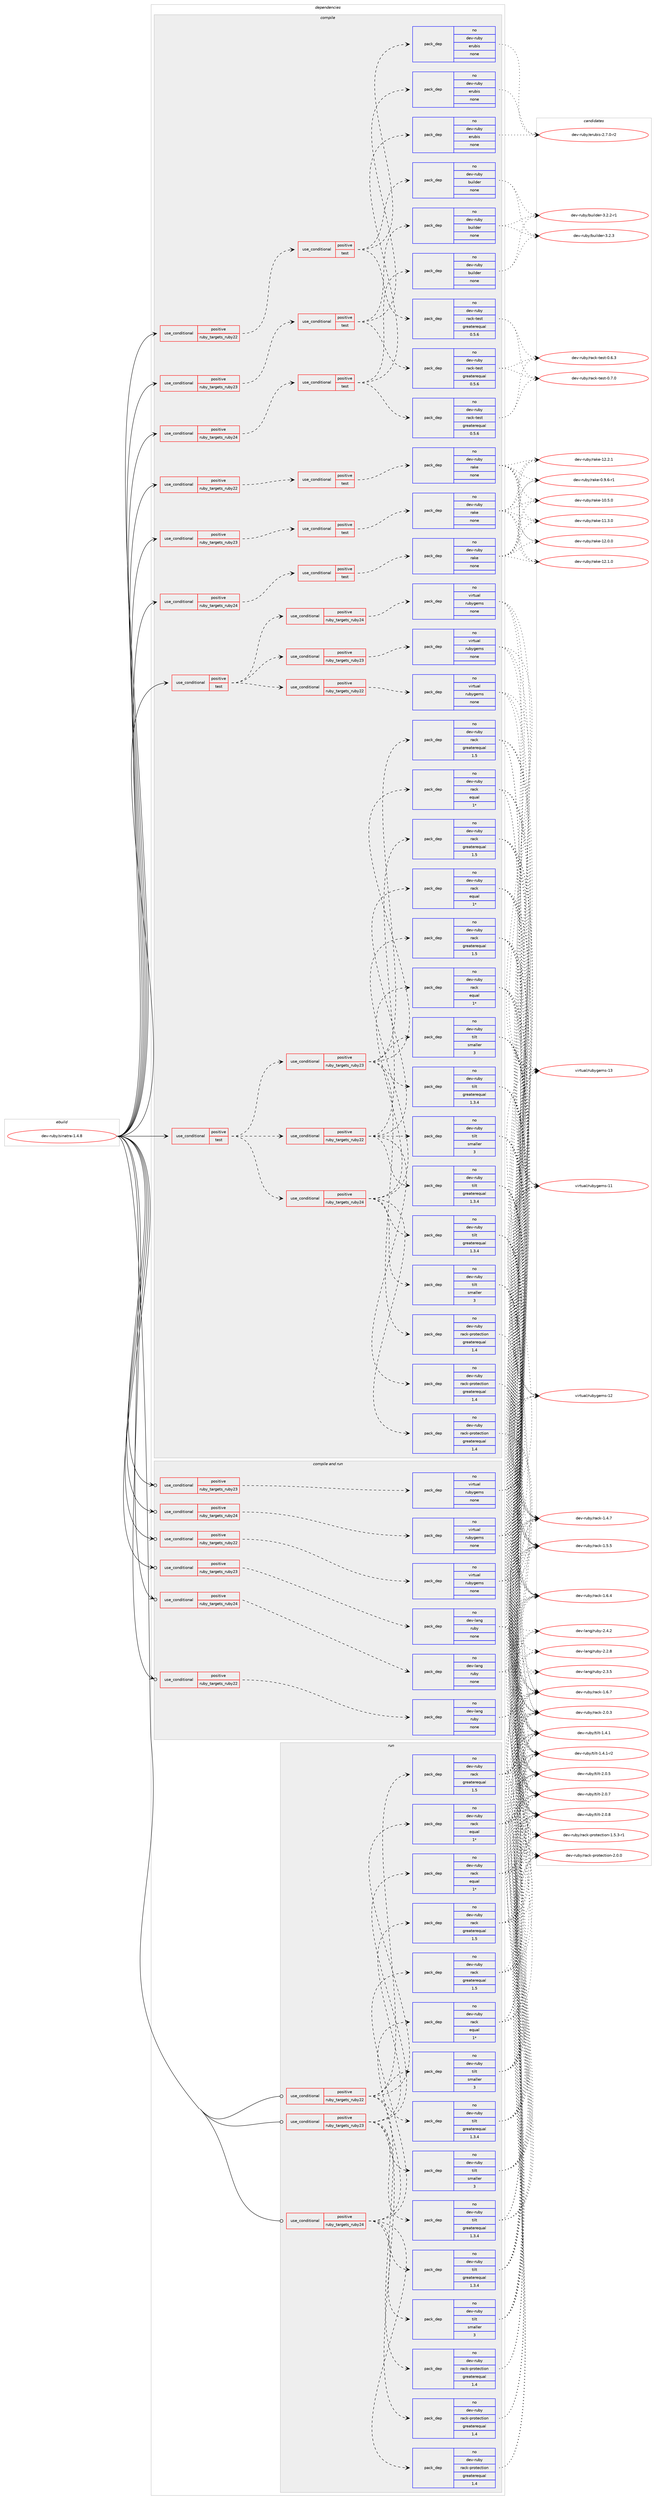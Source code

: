 digraph prolog {

# *************
# Graph options
# *************

newrank=true;
concentrate=true;
compound=true;
graph [rankdir=LR,fontname=Helvetica,fontsize=10,ranksep=1.5];#, ranksep=2.5, nodesep=0.2];
edge  [arrowhead=vee];
node  [fontname=Helvetica,fontsize=10];

# **********
# The ebuild
# **********

subgraph cluster_leftcol {
color=gray;
rank=same;
label=<<i>ebuild</i>>;
id [label="dev-ruby/sinatra-1.4.8", color=red, width=4, href="../dev-ruby/sinatra-1.4.8.svg"];
}

# ****************
# The dependencies
# ****************

subgraph cluster_midcol {
color=gray;
label=<<i>dependencies</i>>;
subgraph cluster_compile {
fillcolor="#eeeeee";
style=filled;
label=<<i>compile</i>>;
subgraph cond73381 {
dependency271580 [label=<<TABLE BORDER="0" CELLBORDER="1" CELLSPACING="0" CELLPADDING="4"><TR><TD ROWSPAN="3" CELLPADDING="10">use_conditional</TD></TR><TR><TD>positive</TD></TR><TR><TD>ruby_targets_ruby22</TD></TR></TABLE>>, shape=none, color=red];
subgraph cond73382 {
dependency271581 [label=<<TABLE BORDER="0" CELLBORDER="1" CELLSPACING="0" CELLPADDING="4"><TR><TD ROWSPAN="3" CELLPADDING="10">use_conditional</TD></TR><TR><TD>positive</TD></TR><TR><TD>test</TD></TR></TABLE>>, shape=none, color=red];
subgraph pack194083 {
dependency271582 [label=<<TABLE BORDER="0" CELLBORDER="1" CELLSPACING="0" CELLPADDING="4" WIDTH="220"><TR><TD ROWSPAN="6" CELLPADDING="30">pack_dep</TD></TR><TR><TD WIDTH="110">no</TD></TR><TR><TD>dev-ruby</TD></TR><TR><TD>rack-test</TD></TR><TR><TD>greaterequal</TD></TR><TR><TD>0.5.6</TD></TR></TABLE>>, shape=none, color=blue];
}
dependency271581:e -> dependency271582:w [weight=20,style="dashed",arrowhead="vee"];
subgraph pack194084 {
dependency271583 [label=<<TABLE BORDER="0" CELLBORDER="1" CELLSPACING="0" CELLPADDING="4" WIDTH="220"><TR><TD ROWSPAN="6" CELLPADDING="30">pack_dep</TD></TR><TR><TD WIDTH="110">no</TD></TR><TR><TD>dev-ruby</TD></TR><TR><TD>erubis</TD></TR><TR><TD>none</TD></TR><TR><TD></TD></TR></TABLE>>, shape=none, color=blue];
}
dependency271581:e -> dependency271583:w [weight=20,style="dashed",arrowhead="vee"];
subgraph pack194085 {
dependency271584 [label=<<TABLE BORDER="0" CELLBORDER="1" CELLSPACING="0" CELLPADDING="4" WIDTH="220"><TR><TD ROWSPAN="6" CELLPADDING="30">pack_dep</TD></TR><TR><TD WIDTH="110">no</TD></TR><TR><TD>dev-ruby</TD></TR><TR><TD>builder</TD></TR><TR><TD>none</TD></TR><TR><TD></TD></TR></TABLE>>, shape=none, color=blue];
}
dependency271581:e -> dependency271584:w [weight=20,style="dashed",arrowhead="vee"];
}
dependency271580:e -> dependency271581:w [weight=20,style="dashed",arrowhead="vee"];
}
id:e -> dependency271580:w [weight=20,style="solid",arrowhead="vee"];
subgraph cond73383 {
dependency271585 [label=<<TABLE BORDER="0" CELLBORDER="1" CELLSPACING="0" CELLPADDING="4"><TR><TD ROWSPAN="3" CELLPADDING="10">use_conditional</TD></TR><TR><TD>positive</TD></TR><TR><TD>ruby_targets_ruby22</TD></TR></TABLE>>, shape=none, color=red];
subgraph cond73384 {
dependency271586 [label=<<TABLE BORDER="0" CELLBORDER="1" CELLSPACING="0" CELLPADDING="4"><TR><TD ROWSPAN="3" CELLPADDING="10">use_conditional</TD></TR><TR><TD>positive</TD></TR><TR><TD>test</TD></TR></TABLE>>, shape=none, color=red];
subgraph pack194086 {
dependency271587 [label=<<TABLE BORDER="0" CELLBORDER="1" CELLSPACING="0" CELLPADDING="4" WIDTH="220"><TR><TD ROWSPAN="6" CELLPADDING="30">pack_dep</TD></TR><TR><TD WIDTH="110">no</TD></TR><TR><TD>dev-ruby</TD></TR><TR><TD>rake</TD></TR><TR><TD>none</TD></TR><TR><TD></TD></TR></TABLE>>, shape=none, color=blue];
}
dependency271586:e -> dependency271587:w [weight=20,style="dashed",arrowhead="vee"];
}
dependency271585:e -> dependency271586:w [weight=20,style="dashed",arrowhead="vee"];
}
id:e -> dependency271585:w [weight=20,style="solid",arrowhead="vee"];
subgraph cond73385 {
dependency271588 [label=<<TABLE BORDER="0" CELLBORDER="1" CELLSPACING="0" CELLPADDING="4"><TR><TD ROWSPAN="3" CELLPADDING="10">use_conditional</TD></TR><TR><TD>positive</TD></TR><TR><TD>ruby_targets_ruby23</TD></TR></TABLE>>, shape=none, color=red];
subgraph cond73386 {
dependency271589 [label=<<TABLE BORDER="0" CELLBORDER="1" CELLSPACING="0" CELLPADDING="4"><TR><TD ROWSPAN="3" CELLPADDING="10">use_conditional</TD></TR><TR><TD>positive</TD></TR><TR><TD>test</TD></TR></TABLE>>, shape=none, color=red];
subgraph pack194087 {
dependency271590 [label=<<TABLE BORDER="0" CELLBORDER="1" CELLSPACING="0" CELLPADDING="4" WIDTH="220"><TR><TD ROWSPAN="6" CELLPADDING="30">pack_dep</TD></TR><TR><TD WIDTH="110">no</TD></TR><TR><TD>dev-ruby</TD></TR><TR><TD>rack-test</TD></TR><TR><TD>greaterequal</TD></TR><TR><TD>0.5.6</TD></TR></TABLE>>, shape=none, color=blue];
}
dependency271589:e -> dependency271590:w [weight=20,style="dashed",arrowhead="vee"];
subgraph pack194088 {
dependency271591 [label=<<TABLE BORDER="0" CELLBORDER="1" CELLSPACING="0" CELLPADDING="4" WIDTH="220"><TR><TD ROWSPAN="6" CELLPADDING="30">pack_dep</TD></TR><TR><TD WIDTH="110">no</TD></TR><TR><TD>dev-ruby</TD></TR><TR><TD>erubis</TD></TR><TR><TD>none</TD></TR><TR><TD></TD></TR></TABLE>>, shape=none, color=blue];
}
dependency271589:e -> dependency271591:w [weight=20,style="dashed",arrowhead="vee"];
subgraph pack194089 {
dependency271592 [label=<<TABLE BORDER="0" CELLBORDER="1" CELLSPACING="0" CELLPADDING="4" WIDTH="220"><TR><TD ROWSPAN="6" CELLPADDING="30">pack_dep</TD></TR><TR><TD WIDTH="110">no</TD></TR><TR><TD>dev-ruby</TD></TR><TR><TD>builder</TD></TR><TR><TD>none</TD></TR><TR><TD></TD></TR></TABLE>>, shape=none, color=blue];
}
dependency271589:e -> dependency271592:w [weight=20,style="dashed",arrowhead="vee"];
}
dependency271588:e -> dependency271589:w [weight=20,style="dashed",arrowhead="vee"];
}
id:e -> dependency271588:w [weight=20,style="solid",arrowhead="vee"];
subgraph cond73387 {
dependency271593 [label=<<TABLE BORDER="0" CELLBORDER="1" CELLSPACING="0" CELLPADDING="4"><TR><TD ROWSPAN="3" CELLPADDING="10">use_conditional</TD></TR><TR><TD>positive</TD></TR><TR><TD>ruby_targets_ruby23</TD></TR></TABLE>>, shape=none, color=red];
subgraph cond73388 {
dependency271594 [label=<<TABLE BORDER="0" CELLBORDER="1" CELLSPACING="0" CELLPADDING="4"><TR><TD ROWSPAN="3" CELLPADDING="10">use_conditional</TD></TR><TR><TD>positive</TD></TR><TR><TD>test</TD></TR></TABLE>>, shape=none, color=red];
subgraph pack194090 {
dependency271595 [label=<<TABLE BORDER="0" CELLBORDER="1" CELLSPACING="0" CELLPADDING="4" WIDTH="220"><TR><TD ROWSPAN="6" CELLPADDING="30">pack_dep</TD></TR><TR><TD WIDTH="110">no</TD></TR><TR><TD>dev-ruby</TD></TR><TR><TD>rake</TD></TR><TR><TD>none</TD></TR><TR><TD></TD></TR></TABLE>>, shape=none, color=blue];
}
dependency271594:e -> dependency271595:w [weight=20,style="dashed",arrowhead="vee"];
}
dependency271593:e -> dependency271594:w [weight=20,style="dashed",arrowhead="vee"];
}
id:e -> dependency271593:w [weight=20,style="solid",arrowhead="vee"];
subgraph cond73389 {
dependency271596 [label=<<TABLE BORDER="0" CELLBORDER="1" CELLSPACING="0" CELLPADDING="4"><TR><TD ROWSPAN="3" CELLPADDING="10">use_conditional</TD></TR><TR><TD>positive</TD></TR><TR><TD>ruby_targets_ruby24</TD></TR></TABLE>>, shape=none, color=red];
subgraph cond73390 {
dependency271597 [label=<<TABLE BORDER="0" CELLBORDER="1" CELLSPACING="0" CELLPADDING="4"><TR><TD ROWSPAN="3" CELLPADDING="10">use_conditional</TD></TR><TR><TD>positive</TD></TR><TR><TD>test</TD></TR></TABLE>>, shape=none, color=red];
subgraph pack194091 {
dependency271598 [label=<<TABLE BORDER="0" CELLBORDER="1" CELLSPACING="0" CELLPADDING="4" WIDTH="220"><TR><TD ROWSPAN="6" CELLPADDING="30">pack_dep</TD></TR><TR><TD WIDTH="110">no</TD></TR><TR><TD>dev-ruby</TD></TR><TR><TD>rack-test</TD></TR><TR><TD>greaterequal</TD></TR><TR><TD>0.5.6</TD></TR></TABLE>>, shape=none, color=blue];
}
dependency271597:e -> dependency271598:w [weight=20,style="dashed",arrowhead="vee"];
subgraph pack194092 {
dependency271599 [label=<<TABLE BORDER="0" CELLBORDER="1" CELLSPACING="0" CELLPADDING="4" WIDTH="220"><TR><TD ROWSPAN="6" CELLPADDING="30">pack_dep</TD></TR><TR><TD WIDTH="110">no</TD></TR><TR><TD>dev-ruby</TD></TR><TR><TD>erubis</TD></TR><TR><TD>none</TD></TR><TR><TD></TD></TR></TABLE>>, shape=none, color=blue];
}
dependency271597:e -> dependency271599:w [weight=20,style="dashed",arrowhead="vee"];
subgraph pack194093 {
dependency271600 [label=<<TABLE BORDER="0" CELLBORDER="1" CELLSPACING="0" CELLPADDING="4" WIDTH="220"><TR><TD ROWSPAN="6" CELLPADDING="30">pack_dep</TD></TR><TR><TD WIDTH="110">no</TD></TR><TR><TD>dev-ruby</TD></TR><TR><TD>builder</TD></TR><TR><TD>none</TD></TR><TR><TD></TD></TR></TABLE>>, shape=none, color=blue];
}
dependency271597:e -> dependency271600:w [weight=20,style="dashed",arrowhead="vee"];
}
dependency271596:e -> dependency271597:w [weight=20,style="dashed",arrowhead="vee"];
}
id:e -> dependency271596:w [weight=20,style="solid",arrowhead="vee"];
subgraph cond73391 {
dependency271601 [label=<<TABLE BORDER="0" CELLBORDER="1" CELLSPACING="0" CELLPADDING="4"><TR><TD ROWSPAN="3" CELLPADDING="10">use_conditional</TD></TR><TR><TD>positive</TD></TR><TR><TD>ruby_targets_ruby24</TD></TR></TABLE>>, shape=none, color=red];
subgraph cond73392 {
dependency271602 [label=<<TABLE BORDER="0" CELLBORDER="1" CELLSPACING="0" CELLPADDING="4"><TR><TD ROWSPAN="3" CELLPADDING="10">use_conditional</TD></TR><TR><TD>positive</TD></TR><TR><TD>test</TD></TR></TABLE>>, shape=none, color=red];
subgraph pack194094 {
dependency271603 [label=<<TABLE BORDER="0" CELLBORDER="1" CELLSPACING="0" CELLPADDING="4" WIDTH="220"><TR><TD ROWSPAN="6" CELLPADDING="30">pack_dep</TD></TR><TR><TD WIDTH="110">no</TD></TR><TR><TD>dev-ruby</TD></TR><TR><TD>rake</TD></TR><TR><TD>none</TD></TR><TR><TD></TD></TR></TABLE>>, shape=none, color=blue];
}
dependency271602:e -> dependency271603:w [weight=20,style="dashed",arrowhead="vee"];
}
dependency271601:e -> dependency271602:w [weight=20,style="dashed",arrowhead="vee"];
}
id:e -> dependency271601:w [weight=20,style="solid",arrowhead="vee"];
subgraph cond73393 {
dependency271604 [label=<<TABLE BORDER="0" CELLBORDER="1" CELLSPACING="0" CELLPADDING="4"><TR><TD ROWSPAN="3" CELLPADDING="10">use_conditional</TD></TR><TR><TD>positive</TD></TR><TR><TD>test</TD></TR></TABLE>>, shape=none, color=red];
subgraph cond73394 {
dependency271605 [label=<<TABLE BORDER="0" CELLBORDER="1" CELLSPACING="0" CELLPADDING="4"><TR><TD ROWSPAN="3" CELLPADDING="10">use_conditional</TD></TR><TR><TD>positive</TD></TR><TR><TD>ruby_targets_ruby22</TD></TR></TABLE>>, shape=none, color=red];
subgraph pack194095 {
dependency271606 [label=<<TABLE BORDER="0" CELLBORDER="1" CELLSPACING="0" CELLPADDING="4" WIDTH="220"><TR><TD ROWSPAN="6" CELLPADDING="30">pack_dep</TD></TR><TR><TD WIDTH="110">no</TD></TR><TR><TD>dev-ruby</TD></TR><TR><TD>rack</TD></TR><TR><TD>equal</TD></TR><TR><TD>1*</TD></TR></TABLE>>, shape=none, color=blue];
}
dependency271605:e -> dependency271606:w [weight=20,style="dashed",arrowhead="vee"];
subgraph pack194096 {
dependency271607 [label=<<TABLE BORDER="0" CELLBORDER="1" CELLSPACING="0" CELLPADDING="4" WIDTH="220"><TR><TD ROWSPAN="6" CELLPADDING="30">pack_dep</TD></TR><TR><TD WIDTH="110">no</TD></TR><TR><TD>dev-ruby</TD></TR><TR><TD>rack</TD></TR><TR><TD>greaterequal</TD></TR><TR><TD>1.5</TD></TR></TABLE>>, shape=none, color=blue];
}
dependency271605:e -> dependency271607:w [weight=20,style="dashed",arrowhead="vee"];
subgraph pack194097 {
dependency271608 [label=<<TABLE BORDER="0" CELLBORDER="1" CELLSPACING="0" CELLPADDING="4" WIDTH="220"><TR><TD ROWSPAN="6" CELLPADDING="30">pack_dep</TD></TR><TR><TD WIDTH="110">no</TD></TR><TR><TD>dev-ruby</TD></TR><TR><TD>rack-protection</TD></TR><TR><TD>greaterequal</TD></TR><TR><TD>1.4</TD></TR></TABLE>>, shape=none, color=blue];
}
dependency271605:e -> dependency271608:w [weight=20,style="dashed",arrowhead="vee"];
subgraph pack194098 {
dependency271609 [label=<<TABLE BORDER="0" CELLBORDER="1" CELLSPACING="0" CELLPADDING="4" WIDTH="220"><TR><TD ROWSPAN="6" CELLPADDING="30">pack_dep</TD></TR><TR><TD WIDTH="110">no</TD></TR><TR><TD>dev-ruby</TD></TR><TR><TD>tilt</TD></TR><TR><TD>greaterequal</TD></TR><TR><TD>1.3.4</TD></TR></TABLE>>, shape=none, color=blue];
}
dependency271605:e -> dependency271609:w [weight=20,style="dashed",arrowhead="vee"];
subgraph pack194099 {
dependency271610 [label=<<TABLE BORDER="0" CELLBORDER="1" CELLSPACING="0" CELLPADDING="4" WIDTH="220"><TR><TD ROWSPAN="6" CELLPADDING="30">pack_dep</TD></TR><TR><TD WIDTH="110">no</TD></TR><TR><TD>dev-ruby</TD></TR><TR><TD>tilt</TD></TR><TR><TD>smaller</TD></TR><TR><TD>3</TD></TR></TABLE>>, shape=none, color=blue];
}
dependency271605:e -> dependency271610:w [weight=20,style="dashed",arrowhead="vee"];
}
dependency271604:e -> dependency271605:w [weight=20,style="dashed",arrowhead="vee"];
subgraph cond73395 {
dependency271611 [label=<<TABLE BORDER="0" CELLBORDER="1" CELLSPACING="0" CELLPADDING="4"><TR><TD ROWSPAN="3" CELLPADDING="10">use_conditional</TD></TR><TR><TD>positive</TD></TR><TR><TD>ruby_targets_ruby23</TD></TR></TABLE>>, shape=none, color=red];
subgraph pack194100 {
dependency271612 [label=<<TABLE BORDER="0" CELLBORDER="1" CELLSPACING="0" CELLPADDING="4" WIDTH="220"><TR><TD ROWSPAN="6" CELLPADDING="30">pack_dep</TD></TR><TR><TD WIDTH="110">no</TD></TR><TR><TD>dev-ruby</TD></TR><TR><TD>rack</TD></TR><TR><TD>equal</TD></TR><TR><TD>1*</TD></TR></TABLE>>, shape=none, color=blue];
}
dependency271611:e -> dependency271612:w [weight=20,style="dashed",arrowhead="vee"];
subgraph pack194101 {
dependency271613 [label=<<TABLE BORDER="0" CELLBORDER="1" CELLSPACING="0" CELLPADDING="4" WIDTH="220"><TR><TD ROWSPAN="6" CELLPADDING="30">pack_dep</TD></TR><TR><TD WIDTH="110">no</TD></TR><TR><TD>dev-ruby</TD></TR><TR><TD>rack</TD></TR><TR><TD>greaterequal</TD></TR><TR><TD>1.5</TD></TR></TABLE>>, shape=none, color=blue];
}
dependency271611:e -> dependency271613:w [weight=20,style="dashed",arrowhead="vee"];
subgraph pack194102 {
dependency271614 [label=<<TABLE BORDER="0" CELLBORDER="1" CELLSPACING="0" CELLPADDING="4" WIDTH="220"><TR><TD ROWSPAN="6" CELLPADDING="30">pack_dep</TD></TR><TR><TD WIDTH="110">no</TD></TR><TR><TD>dev-ruby</TD></TR><TR><TD>rack-protection</TD></TR><TR><TD>greaterequal</TD></TR><TR><TD>1.4</TD></TR></TABLE>>, shape=none, color=blue];
}
dependency271611:e -> dependency271614:w [weight=20,style="dashed",arrowhead="vee"];
subgraph pack194103 {
dependency271615 [label=<<TABLE BORDER="0" CELLBORDER="1" CELLSPACING="0" CELLPADDING="4" WIDTH="220"><TR><TD ROWSPAN="6" CELLPADDING="30">pack_dep</TD></TR><TR><TD WIDTH="110">no</TD></TR><TR><TD>dev-ruby</TD></TR><TR><TD>tilt</TD></TR><TR><TD>greaterequal</TD></TR><TR><TD>1.3.4</TD></TR></TABLE>>, shape=none, color=blue];
}
dependency271611:e -> dependency271615:w [weight=20,style="dashed",arrowhead="vee"];
subgraph pack194104 {
dependency271616 [label=<<TABLE BORDER="0" CELLBORDER="1" CELLSPACING="0" CELLPADDING="4" WIDTH="220"><TR><TD ROWSPAN="6" CELLPADDING="30">pack_dep</TD></TR><TR><TD WIDTH="110">no</TD></TR><TR><TD>dev-ruby</TD></TR><TR><TD>tilt</TD></TR><TR><TD>smaller</TD></TR><TR><TD>3</TD></TR></TABLE>>, shape=none, color=blue];
}
dependency271611:e -> dependency271616:w [weight=20,style="dashed",arrowhead="vee"];
}
dependency271604:e -> dependency271611:w [weight=20,style="dashed",arrowhead="vee"];
subgraph cond73396 {
dependency271617 [label=<<TABLE BORDER="0" CELLBORDER="1" CELLSPACING="0" CELLPADDING="4"><TR><TD ROWSPAN="3" CELLPADDING="10">use_conditional</TD></TR><TR><TD>positive</TD></TR><TR><TD>ruby_targets_ruby24</TD></TR></TABLE>>, shape=none, color=red];
subgraph pack194105 {
dependency271618 [label=<<TABLE BORDER="0" CELLBORDER="1" CELLSPACING="0" CELLPADDING="4" WIDTH="220"><TR><TD ROWSPAN="6" CELLPADDING="30">pack_dep</TD></TR><TR><TD WIDTH="110">no</TD></TR><TR><TD>dev-ruby</TD></TR><TR><TD>rack</TD></TR><TR><TD>equal</TD></TR><TR><TD>1*</TD></TR></TABLE>>, shape=none, color=blue];
}
dependency271617:e -> dependency271618:w [weight=20,style="dashed",arrowhead="vee"];
subgraph pack194106 {
dependency271619 [label=<<TABLE BORDER="0" CELLBORDER="1" CELLSPACING="0" CELLPADDING="4" WIDTH="220"><TR><TD ROWSPAN="6" CELLPADDING="30">pack_dep</TD></TR><TR><TD WIDTH="110">no</TD></TR><TR><TD>dev-ruby</TD></TR><TR><TD>rack</TD></TR><TR><TD>greaterequal</TD></TR><TR><TD>1.5</TD></TR></TABLE>>, shape=none, color=blue];
}
dependency271617:e -> dependency271619:w [weight=20,style="dashed",arrowhead="vee"];
subgraph pack194107 {
dependency271620 [label=<<TABLE BORDER="0" CELLBORDER="1" CELLSPACING="0" CELLPADDING="4" WIDTH="220"><TR><TD ROWSPAN="6" CELLPADDING="30">pack_dep</TD></TR><TR><TD WIDTH="110">no</TD></TR><TR><TD>dev-ruby</TD></TR><TR><TD>rack-protection</TD></TR><TR><TD>greaterequal</TD></TR><TR><TD>1.4</TD></TR></TABLE>>, shape=none, color=blue];
}
dependency271617:e -> dependency271620:w [weight=20,style="dashed",arrowhead="vee"];
subgraph pack194108 {
dependency271621 [label=<<TABLE BORDER="0" CELLBORDER="1" CELLSPACING="0" CELLPADDING="4" WIDTH="220"><TR><TD ROWSPAN="6" CELLPADDING="30">pack_dep</TD></TR><TR><TD WIDTH="110">no</TD></TR><TR><TD>dev-ruby</TD></TR><TR><TD>tilt</TD></TR><TR><TD>greaterequal</TD></TR><TR><TD>1.3.4</TD></TR></TABLE>>, shape=none, color=blue];
}
dependency271617:e -> dependency271621:w [weight=20,style="dashed",arrowhead="vee"];
subgraph pack194109 {
dependency271622 [label=<<TABLE BORDER="0" CELLBORDER="1" CELLSPACING="0" CELLPADDING="4" WIDTH="220"><TR><TD ROWSPAN="6" CELLPADDING="30">pack_dep</TD></TR><TR><TD WIDTH="110">no</TD></TR><TR><TD>dev-ruby</TD></TR><TR><TD>tilt</TD></TR><TR><TD>smaller</TD></TR><TR><TD>3</TD></TR></TABLE>>, shape=none, color=blue];
}
dependency271617:e -> dependency271622:w [weight=20,style="dashed",arrowhead="vee"];
}
dependency271604:e -> dependency271617:w [weight=20,style="dashed",arrowhead="vee"];
}
id:e -> dependency271604:w [weight=20,style="solid",arrowhead="vee"];
subgraph cond73397 {
dependency271623 [label=<<TABLE BORDER="0" CELLBORDER="1" CELLSPACING="0" CELLPADDING="4"><TR><TD ROWSPAN="3" CELLPADDING="10">use_conditional</TD></TR><TR><TD>positive</TD></TR><TR><TD>test</TD></TR></TABLE>>, shape=none, color=red];
subgraph cond73398 {
dependency271624 [label=<<TABLE BORDER="0" CELLBORDER="1" CELLSPACING="0" CELLPADDING="4"><TR><TD ROWSPAN="3" CELLPADDING="10">use_conditional</TD></TR><TR><TD>positive</TD></TR><TR><TD>ruby_targets_ruby22</TD></TR></TABLE>>, shape=none, color=red];
subgraph pack194110 {
dependency271625 [label=<<TABLE BORDER="0" CELLBORDER="1" CELLSPACING="0" CELLPADDING="4" WIDTH="220"><TR><TD ROWSPAN="6" CELLPADDING="30">pack_dep</TD></TR><TR><TD WIDTH="110">no</TD></TR><TR><TD>virtual</TD></TR><TR><TD>rubygems</TD></TR><TR><TD>none</TD></TR><TR><TD></TD></TR></TABLE>>, shape=none, color=blue];
}
dependency271624:e -> dependency271625:w [weight=20,style="dashed",arrowhead="vee"];
}
dependency271623:e -> dependency271624:w [weight=20,style="dashed",arrowhead="vee"];
subgraph cond73399 {
dependency271626 [label=<<TABLE BORDER="0" CELLBORDER="1" CELLSPACING="0" CELLPADDING="4"><TR><TD ROWSPAN="3" CELLPADDING="10">use_conditional</TD></TR><TR><TD>positive</TD></TR><TR><TD>ruby_targets_ruby23</TD></TR></TABLE>>, shape=none, color=red];
subgraph pack194111 {
dependency271627 [label=<<TABLE BORDER="0" CELLBORDER="1" CELLSPACING="0" CELLPADDING="4" WIDTH="220"><TR><TD ROWSPAN="6" CELLPADDING="30">pack_dep</TD></TR><TR><TD WIDTH="110">no</TD></TR><TR><TD>virtual</TD></TR><TR><TD>rubygems</TD></TR><TR><TD>none</TD></TR><TR><TD></TD></TR></TABLE>>, shape=none, color=blue];
}
dependency271626:e -> dependency271627:w [weight=20,style="dashed",arrowhead="vee"];
}
dependency271623:e -> dependency271626:w [weight=20,style="dashed",arrowhead="vee"];
subgraph cond73400 {
dependency271628 [label=<<TABLE BORDER="0" CELLBORDER="1" CELLSPACING="0" CELLPADDING="4"><TR><TD ROWSPAN="3" CELLPADDING="10">use_conditional</TD></TR><TR><TD>positive</TD></TR><TR><TD>ruby_targets_ruby24</TD></TR></TABLE>>, shape=none, color=red];
subgraph pack194112 {
dependency271629 [label=<<TABLE BORDER="0" CELLBORDER="1" CELLSPACING="0" CELLPADDING="4" WIDTH="220"><TR><TD ROWSPAN="6" CELLPADDING="30">pack_dep</TD></TR><TR><TD WIDTH="110">no</TD></TR><TR><TD>virtual</TD></TR><TR><TD>rubygems</TD></TR><TR><TD>none</TD></TR><TR><TD></TD></TR></TABLE>>, shape=none, color=blue];
}
dependency271628:e -> dependency271629:w [weight=20,style="dashed",arrowhead="vee"];
}
dependency271623:e -> dependency271628:w [weight=20,style="dashed",arrowhead="vee"];
}
id:e -> dependency271623:w [weight=20,style="solid",arrowhead="vee"];
}
subgraph cluster_compileandrun {
fillcolor="#eeeeee";
style=filled;
label=<<i>compile and run</i>>;
subgraph cond73401 {
dependency271630 [label=<<TABLE BORDER="0" CELLBORDER="1" CELLSPACING="0" CELLPADDING="4"><TR><TD ROWSPAN="3" CELLPADDING="10">use_conditional</TD></TR><TR><TD>positive</TD></TR><TR><TD>ruby_targets_ruby22</TD></TR></TABLE>>, shape=none, color=red];
subgraph pack194113 {
dependency271631 [label=<<TABLE BORDER="0" CELLBORDER="1" CELLSPACING="0" CELLPADDING="4" WIDTH="220"><TR><TD ROWSPAN="6" CELLPADDING="30">pack_dep</TD></TR><TR><TD WIDTH="110">no</TD></TR><TR><TD>dev-lang</TD></TR><TR><TD>ruby</TD></TR><TR><TD>none</TD></TR><TR><TD></TD></TR></TABLE>>, shape=none, color=blue];
}
dependency271630:e -> dependency271631:w [weight=20,style="dashed",arrowhead="vee"];
}
id:e -> dependency271630:w [weight=20,style="solid",arrowhead="odotvee"];
subgraph cond73402 {
dependency271632 [label=<<TABLE BORDER="0" CELLBORDER="1" CELLSPACING="0" CELLPADDING="4"><TR><TD ROWSPAN="3" CELLPADDING="10">use_conditional</TD></TR><TR><TD>positive</TD></TR><TR><TD>ruby_targets_ruby22</TD></TR></TABLE>>, shape=none, color=red];
subgraph pack194114 {
dependency271633 [label=<<TABLE BORDER="0" CELLBORDER="1" CELLSPACING="0" CELLPADDING="4" WIDTH="220"><TR><TD ROWSPAN="6" CELLPADDING="30">pack_dep</TD></TR><TR><TD WIDTH="110">no</TD></TR><TR><TD>virtual</TD></TR><TR><TD>rubygems</TD></TR><TR><TD>none</TD></TR><TR><TD></TD></TR></TABLE>>, shape=none, color=blue];
}
dependency271632:e -> dependency271633:w [weight=20,style="dashed",arrowhead="vee"];
}
id:e -> dependency271632:w [weight=20,style="solid",arrowhead="odotvee"];
subgraph cond73403 {
dependency271634 [label=<<TABLE BORDER="0" CELLBORDER="1" CELLSPACING="0" CELLPADDING="4"><TR><TD ROWSPAN="3" CELLPADDING="10">use_conditional</TD></TR><TR><TD>positive</TD></TR><TR><TD>ruby_targets_ruby23</TD></TR></TABLE>>, shape=none, color=red];
subgraph pack194115 {
dependency271635 [label=<<TABLE BORDER="0" CELLBORDER="1" CELLSPACING="0" CELLPADDING="4" WIDTH="220"><TR><TD ROWSPAN="6" CELLPADDING="30">pack_dep</TD></TR><TR><TD WIDTH="110">no</TD></TR><TR><TD>dev-lang</TD></TR><TR><TD>ruby</TD></TR><TR><TD>none</TD></TR><TR><TD></TD></TR></TABLE>>, shape=none, color=blue];
}
dependency271634:e -> dependency271635:w [weight=20,style="dashed",arrowhead="vee"];
}
id:e -> dependency271634:w [weight=20,style="solid",arrowhead="odotvee"];
subgraph cond73404 {
dependency271636 [label=<<TABLE BORDER="0" CELLBORDER="1" CELLSPACING="0" CELLPADDING="4"><TR><TD ROWSPAN="3" CELLPADDING="10">use_conditional</TD></TR><TR><TD>positive</TD></TR><TR><TD>ruby_targets_ruby23</TD></TR></TABLE>>, shape=none, color=red];
subgraph pack194116 {
dependency271637 [label=<<TABLE BORDER="0" CELLBORDER="1" CELLSPACING="0" CELLPADDING="4" WIDTH="220"><TR><TD ROWSPAN="6" CELLPADDING="30">pack_dep</TD></TR><TR><TD WIDTH="110">no</TD></TR><TR><TD>virtual</TD></TR><TR><TD>rubygems</TD></TR><TR><TD>none</TD></TR><TR><TD></TD></TR></TABLE>>, shape=none, color=blue];
}
dependency271636:e -> dependency271637:w [weight=20,style="dashed",arrowhead="vee"];
}
id:e -> dependency271636:w [weight=20,style="solid",arrowhead="odotvee"];
subgraph cond73405 {
dependency271638 [label=<<TABLE BORDER="0" CELLBORDER="1" CELLSPACING="0" CELLPADDING="4"><TR><TD ROWSPAN="3" CELLPADDING="10">use_conditional</TD></TR><TR><TD>positive</TD></TR><TR><TD>ruby_targets_ruby24</TD></TR></TABLE>>, shape=none, color=red];
subgraph pack194117 {
dependency271639 [label=<<TABLE BORDER="0" CELLBORDER="1" CELLSPACING="0" CELLPADDING="4" WIDTH="220"><TR><TD ROWSPAN="6" CELLPADDING="30">pack_dep</TD></TR><TR><TD WIDTH="110">no</TD></TR><TR><TD>dev-lang</TD></TR><TR><TD>ruby</TD></TR><TR><TD>none</TD></TR><TR><TD></TD></TR></TABLE>>, shape=none, color=blue];
}
dependency271638:e -> dependency271639:w [weight=20,style="dashed",arrowhead="vee"];
}
id:e -> dependency271638:w [weight=20,style="solid",arrowhead="odotvee"];
subgraph cond73406 {
dependency271640 [label=<<TABLE BORDER="0" CELLBORDER="1" CELLSPACING="0" CELLPADDING="4"><TR><TD ROWSPAN="3" CELLPADDING="10">use_conditional</TD></TR><TR><TD>positive</TD></TR><TR><TD>ruby_targets_ruby24</TD></TR></TABLE>>, shape=none, color=red];
subgraph pack194118 {
dependency271641 [label=<<TABLE BORDER="0" CELLBORDER="1" CELLSPACING="0" CELLPADDING="4" WIDTH="220"><TR><TD ROWSPAN="6" CELLPADDING="30">pack_dep</TD></TR><TR><TD WIDTH="110">no</TD></TR><TR><TD>virtual</TD></TR><TR><TD>rubygems</TD></TR><TR><TD>none</TD></TR><TR><TD></TD></TR></TABLE>>, shape=none, color=blue];
}
dependency271640:e -> dependency271641:w [weight=20,style="dashed",arrowhead="vee"];
}
id:e -> dependency271640:w [weight=20,style="solid",arrowhead="odotvee"];
}
subgraph cluster_run {
fillcolor="#eeeeee";
style=filled;
label=<<i>run</i>>;
subgraph cond73407 {
dependency271642 [label=<<TABLE BORDER="0" CELLBORDER="1" CELLSPACING="0" CELLPADDING="4"><TR><TD ROWSPAN="3" CELLPADDING="10">use_conditional</TD></TR><TR><TD>positive</TD></TR><TR><TD>ruby_targets_ruby22</TD></TR></TABLE>>, shape=none, color=red];
subgraph pack194119 {
dependency271643 [label=<<TABLE BORDER="0" CELLBORDER="1" CELLSPACING="0" CELLPADDING="4" WIDTH="220"><TR><TD ROWSPAN="6" CELLPADDING="30">pack_dep</TD></TR><TR><TD WIDTH="110">no</TD></TR><TR><TD>dev-ruby</TD></TR><TR><TD>rack</TD></TR><TR><TD>equal</TD></TR><TR><TD>1*</TD></TR></TABLE>>, shape=none, color=blue];
}
dependency271642:e -> dependency271643:w [weight=20,style="dashed",arrowhead="vee"];
subgraph pack194120 {
dependency271644 [label=<<TABLE BORDER="0" CELLBORDER="1" CELLSPACING="0" CELLPADDING="4" WIDTH="220"><TR><TD ROWSPAN="6" CELLPADDING="30">pack_dep</TD></TR><TR><TD WIDTH="110">no</TD></TR><TR><TD>dev-ruby</TD></TR><TR><TD>rack</TD></TR><TR><TD>greaterequal</TD></TR><TR><TD>1.5</TD></TR></TABLE>>, shape=none, color=blue];
}
dependency271642:e -> dependency271644:w [weight=20,style="dashed",arrowhead="vee"];
subgraph pack194121 {
dependency271645 [label=<<TABLE BORDER="0" CELLBORDER="1" CELLSPACING="0" CELLPADDING="4" WIDTH="220"><TR><TD ROWSPAN="6" CELLPADDING="30">pack_dep</TD></TR><TR><TD WIDTH="110">no</TD></TR><TR><TD>dev-ruby</TD></TR><TR><TD>rack-protection</TD></TR><TR><TD>greaterequal</TD></TR><TR><TD>1.4</TD></TR></TABLE>>, shape=none, color=blue];
}
dependency271642:e -> dependency271645:w [weight=20,style="dashed",arrowhead="vee"];
subgraph pack194122 {
dependency271646 [label=<<TABLE BORDER="0" CELLBORDER="1" CELLSPACING="0" CELLPADDING="4" WIDTH="220"><TR><TD ROWSPAN="6" CELLPADDING="30">pack_dep</TD></TR><TR><TD WIDTH="110">no</TD></TR><TR><TD>dev-ruby</TD></TR><TR><TD>tilt</TD></TR><TR><TD>greaterequal</TD></TR><TR><TD>1.3.4</TD></TR></TABLE>>, shape=none, color=blue];
}
dependency271642:e -> dependency271646:w [weight=20,style="dashed",arrowhead="vee"];
subgraph pack194123 {
dependency271647 [label=<<TABLE BORDER="0" CELLBORDER="1" CELLSPACING="0" CELLPADDING="4" WIDTH="220"><TR><TD ROWSPAN="6" CELLPADDING="30">pack_dep</TD></TR><TR><TD WIDTH="110">no</TD></TR><TR><TD>dev-ruby</TD></TR><TR><TD>tilt</TD></TR><TR><TD>smaller</TD></TR><TR><TD>3</TD></TR></TABLE>>, shape=none, color=blue];
}
dependency271642:e -> dependency271647:w [weight=20,style="dashed",arrowhead="vee"];
}
id:e -> dependency271642:w [weight=20,style="solid",arrowhead="odot"];
subgraph cond73408 {
dependency271648 [label=<<TABLE BORDER="0" CELLBORDER="1" CELLSPACING="0" CELLPADDING="4"><TR><TD ROWSPAN="3" CELLPADDING="10">use_conditional</TD></TR><TR><TD>positive</TD></TR><TR><TD>ruby_targets_ruby23</TD></TR></TABLE>>, shape=none, color=red];
subgraph pack194124 {
dependency271649 [label=<<TABLE BORDER="0" CELLBORDER="1" CELLSPACING="0" CELLPADDING="4" WIDTH="220"><TR><TD ROWSPAN="6" CELLPADDING="30">pack_dep</TD></TR><TR><TD WIDTH="110">no</TD></TR><TR><TD>dev-ruby</TD></TR><TR><TD>rack</TD></TR><TR><TD>equal</TD></TR><TR><TD>1*</TD></TR></TABLE>>, shape=none, color=blue];
}
dependency271648:e -> dependency271649:w [weight=20,style="dashed",arrowhead="vee"];
subgraph pack194125 {
dependency271650 [label=<<TABLE BORDER="0" CELLBORDER="1" CELLSPACING="0" CELLPADDING="4" WIDTH="220"><TR><TD ROWSPAN="6" CELLPADDING="30">pack_dep</TD></TR><TR><TD WIDTH="110">no</TD></TR><TR><TD>dev-ruby</TD></TR><TR><TD>rack</TD></TR><TR><TD>greaterequal</TD></TR><TR><TD>1.5</TD></TR></TABLE>>, shape=none, color=blue];
}
dependency271648:e -> dependency271650:w [weight=20,style="dashed",arrowhead="vee"];
subgraph pack194126 {
dependency271651 [label=<<TABLE BORDER="0" CELLBORDER="1" CELLSPACING="0" CELLPADDING="4" WIDTH="220"><TR><TD ROWSPAN="6" CELLPADDING="30">pack_dep</TD></TR><TR><TD WIDTH="110">no</TD></TR><TR><TD>dev-ruby</TD></TR><TR><TD>rack-protection</TD></TR><TR><TD>greaterequal</TD></TR><TR><TD>1.4</TD></TR></TABLE>>, shape=none, color=blue];
}
dependency271648:e -> dependency271651:w [weight=20,style="dashed",arrowhead="vee"];
subgraph pack194127 {
dependency271652 [label=<<TABLE BORDER="0" CELLBORDER="1" CELLSPACING="0" CELLPADDING="4" WIDTH="220"><TR><TD ROWSPAN="6" CELLPADDING="30">pack_dep</TD></TR><TR><TD WIDTH="110">no</TD></TR><TR><TD>dev-ruby</TD></TR><TR><TD>tilt</TD></TR><TR><TD>greaterequal</TD></TR><TR><TD>1.3.4</TD></TR></TABLE>>, shape=none, color=blue];
}
dependency271648:e -> dependency271652:w [weight=20,style="dashed",arrowhead="vee"];
subgraph pack194128 {
dependency271653 [label=<<TABLE BORDER="0" CELLBORDER="1" CELLSPACING="0" CELLPADDING="4" WIDTH="220"><TR><TD ROWSPAN="6" CELLPADDING="30">pack_dep</TD></TR><TR><TD WIDTH="110">no</TD></TR><TR><TD>dev-ruby</TD></TR><TR><TD>tilt</TD></TR><TR><TD>smaller</TD></TR><TR><TD>3</TD></TR></TABLE>>, shape=none, color=blue];
}
dependency271648:e -> dependency271653:w [weight=20,style="dashed",arrowhead="vee"];
}
id:e -> dependency271648:w [weight=20,style="solid",arrowhead="odot"];
subgraph cond73409 {
dependency271654 [label=<<TABLE BORDER="0" CELLBORDER="1" CELLSPACING="0" CELLPADDING="4"><TR><TD ROWSPAN="3" CELLPADDING="10">use_conditional</TD></TR><TR><TD>positive</TD></TR><TR><TD>ruby_targets_ruby24</TD></TR></TABLE>>, shape=none, color=red];
subgraph pack194129 {
dependency271655 [label=<<TABLE BORDER="0" CELLBORDER="1" CELLSPACING="0" CELLPADDING="4" WIDTH="220"><TR><TD ROWSPAN="6" CELLPADDING="30">pack_dep</TD></TR><TR><TD WIDTH="110">no</TD></TR><TR><TD>dev-ruby</TD></TR><TR><TD>rack</TD></TR><TR><TD>equal</TD></TR><TR><TD>1*</TD></TR></TABLE>>, shape=none, color=blue];
}
dependency271654:e -> dependency271655:w [weight=20,style="dashed",arrowhead="vee"];
subgraph pack194130 {
dependency271656 [label=<<TABLE BORDER="0" CELLBORDER="1" CELLSPACING="0" CELLPADDING="4" WIDTH="220"><TR><TD ROWSPAN="6" CELLPADDING="30">pack_dep</TD></TR><TR><TD WIDTH="110">no</TD></TR><TR><TD>dev-ruby</TD></TR><TR><TD>rack</TD></TR><TR><TD>greaterequal</TD></TR><TR><TD>1.5</TD></TR></TABLE>>, shape=none, color=blue];
}
dependency271654:e -> dependency271656:w [weight=20,style="dashed",arrowhead="vee"];
subgraph pack194131 {
dependency271657 [label=<<TABLE BORDER="0" CELLBORDER="1" CELLSPACING="0" CELLPADDING="4" WIDTH="220"><TR><TD ROWSPAN="6" CELLPADDING="30">pack_dep</TD></TR><TR><TD WIDTH="110">no</TD></TR><TR><TD>dev-ruby</TD></TR><TR><TD>rack-protection</TD></TR><TR><TD>greaterequal</TD></TR><TR><TD>1.4</TD></TR></TABLE>>, shape=none, color=blue];
}
dependency271654:e -> dependency271657:w [weight=20,style="dashed",arrowhead="vee"];
subgraph pack194132 {
dependency271658 [label=<<TABLE BORDER="0" CELLBORDER="1" CELLSPACING="0" CELLPADDING="4" WIDTH="220"><TR><TD ROWSPAN="6" CELLPADDING="30">pack_dep</TD></TR><TR><TD WIDTH="110">no</TD></TR><TR><TD>dev-ruby</TD></TR><TR><TD>tilt</TD></TR><TR><TD>greaterequal</TD></TR><TR><TD>1.3.4</TD></TR></TABLE>>, shape=none, color=blue];
}
dependency271654:e -> dependency271658:w [weight=20,style="dashed",arrowhead="vee"];
subgraph pack194133 {
dependency271659 [label=<<TABLE BORDER="0" CELLBORDER="1" CELLSPACING="0" CELLPADDING="4" WIDTH="220"><TR><TD ROWSPAN="6" CELLPADDING="30">pack_dep</TD></TR><TR><TD WIDTH="110">no</TD></TR><TR><TD>dev-ruby</TD></TR><TR><TD>tilt</TD></TR><TR><TD>smaller</TD></TR><TR><TD>3</TD></TR></TABLE>>, shape=none, color=blue];
}
dependency271654:e -> dependency271659:w [weight=20,style="dashed",arrowhead="vee"];
}
id:e -> dependency271654:w [weight=20,style="solid",arrowhead="odot"];
}
}

# **************
# The candidates
# **************

subgraph cluster_choices {
rank=same;
color=gray;
label=<<i>candidates</i>>;

subgraph choice194083 {
color=black;
nodesep=1;
choice100101118451141179812147114979910745116101115116454846544651 [label="dev-ruby/rack-test-0.6.3", color=red, width=4,href="../dev-ruby/rack-test-0.6.3.svg"];
choice100101118451141179812147114979910745116101115116454846554648 [label="dev-ruby/rack-test-0.7.0", color=red, width=4,href="../dev-ruby/rack-test-0.7.0.svg"];
dependency271582:e -> choice100101118451141179812147114979910745116101115116454846544651:w [style=dotted,weight="100"];
dependency271582:e -> choice100101118451141179812147114979910745116101115116454846554648:w [style=dotted,weight="100"];
}
subgraph choice194084 {
color=black;
nodesep=1;
choice100101118451141179812147101114117981051154550465546484511450 [label="dev-ruby/erubis-2.7.0-r2", color=red, width=4,href="../dev-ruby/erubis-2.7.0-r2.svg"];
dependency271583:e -> choice100101118451141179812147101114117981051154550465546484511450:w [style=dotted,weight="100"];
}
subgraph choice194085 {
color=black;
nodesep=1;
choice100101118451141179812147981171051081001011144551465046504511449 [label="dev-ruby/builder-3.2.2-r1", color=red, width=4,href="../dev-ruby/builder-3.2.2-r1.svg"];
choice10010111845114117981214798117105108100101114455146504651 [label="dev-ruby/builder-3.2.3", color=red, width=4,href="../dev-ruby/builder-3.2.3.svg"];
dependency271584:e -> choice100101118451141179812147981171051081001011144551465046504511449:w [style=dotted,weight="100"];
dependency271584:e -> choice10010111845114117981214798117105108100101114455146504651:w [style=dotted,weight="100"];
}
subgraph choice194086 {
color=black;
nodesep=1;
choice100101118451141179812147114971071014548465746544511449 [label="dev-ruby/rake-0.9.6-r1", color=red, width=4,href="../dev-ruby/rake-0.9.6-r1.svg"];
choice1001011184511411798121471149710710145494846534648 [label="dev-ruby/rake-10.5.0", color=red, width=4,href="../dev-ruby/rake-10.5.0.svg"];
choice1001011184511411798121471149710710145494946514648 [label="dev-ruby/rake-11.3.0", color=red, width=4,href="../dev-ruby/rake-11.3.0.svg"];
choice1001011184511411798121471149710710145495046484648 [label="dev-ruby/rake-12.0.0", color=red, width=4,href="../dev-ruby/rake-12.0.0.svg"];
choice1001011184511411798121471149710710145495046494648 [label="dev-ruby/rake-12.1.0", color=red, width=4,href="../dev-ruby/rake-12.1.0.svg"];
choice1001011184511411798121471149710710145495046504649 [label="dev-ruby/rake-12.2.1", color=red, width=4,href="../dev-ruby/rake-12.2.1.svg"];
dependency271587:e -> choice100101118451141179812147114971071014548465746544511449:w [style=dotted,weight="100"];
dependency271587:e -> choice1001011184511411798121471149710710145494846534648:w [style=dotted,weight="100"];
dependency271587:e -> choice1001011184511411798121471149710710145494946514648:w [style=dotted,weight="100"];
dependency271587:e -> choice1001011184511411798121471149710710145495046484648:w [style=dotted,weight="100"];
dependency271587:e -> choice1001011184511411798121471149710710145495046494648:w [style=dotted,weight="100"];
dependency271587:e -> choice1001011184511411798121471149710710145495046504649:w [style=dotted,weight="100"];
}
subgraph choice194087 {
color=black;
nodesep=1;
choice100101118451141179812147114979910745116101115116454846544651 [label="dev-ruby/rack-test-0.6.3", color=red, width=4,href="../dev-ruby/rack-test-0.6.3.svg"];
choice100101118451141179812147114979910745116101115116454846554648 [label="dev-ruby/rack-test-0.7.0", color=red, width=4,href="../dev-ruby/rack-test-0.7.0.svg"];
dependency271590:e -> choice100101118451141179812147114979910745116101115116454846544651:w [style=dotted,weight="100"];
dependency271590:e -> choice100101118451141179812147114979910745116101115116454846554648:w [style=dotted,weight="100"];
}
subgraph choice194088 {
color=black;
nodesep=1;
choice100101118451141179812147101114117981051154550465546484511450 [label="dev-ruby/erubis-2.7.0-r2", color=red, width=4,href="../dev-ruby/erubis-2.7.0-r2.svg"];
dependency271591:e -> choice100101118451141179812147101114117981051154550465546484511450:w [style=dotted,weight="100"];
}
subgraph choice194089 {
color=black;
nodesep=1;
choice100101118451141179812147981171051081001011144551465046504511449 [label="dev-ruby/builder-3.2.2-r1", color=red, width=4,href="../dev-ruby/builder-3.2.2-r1.svg"];
choice10010111845114117981214798117105108100101114455146504651 [label="dev-ruby/builder-3.2.3", color=red, width=4,href="../dev-ruby/builder-3.2.3.svg"];
dependency271592:e -> choice100101118451141179812147981171051081001011144551465046504511449:w [style=dotted,weight="100"];
dependency271592:e -> choice10010111845114117981214798117105108100101114455146504651:w [style=dotted,weight="100"];
}
subgraph choice194090 {
color=black;
nodesep=1;
choice100101118451141179812147114971071014548465746544511449 [label="dev-ruby/rake-0.9.6-r1", color=red, width=4,href="../dev-ruby/rake-0.9.6-r1.svg"];
choice1001011184511411798121471149710710145494846534648 [label="dev-ruby/rake-10.5.0", color=red, width=4,href="../dev-ruby/rake-10.5.0.svg"];
choice1001011184511411798121471149710710145494946514648 [label="dev-ruby/rake-11.3.0", color=red, width=4,href="../dev-ruby/rake-11.3.0.svg"];
choice1001011184511411798121471149710710145495046484648 [label="dev-ruby/rake-12.0.0", color=red, width=4,href="../dev-ruby/rake-12.0.0.svg"];
choice1001011184511411798121471149710710145495046494648 [label="dev-ruby/rake-12.1.0", color=red, width=4,href="../dev-ruby/rake-12.1.0.svg"];
choice1001011184511411798121471149710710145495046504649 [label="dev-ruby/rake-12.2.1", color=red, width=4,href="../dev-ruby/rake-12.2.1.svg"];
dependency271595:e -> choice100101118451141179812147114971071014548465746544511449:w [style=dotted,weight="100"];
dependency271595:e -> choice1001011184511411798121471149710710145494846534648:w [style=dotted,weight="100"];
dependency271595:e -> choice1001011184511411798121471149710710145494946514648:w [style=dotted,weight="100"];
dependency271595:e -> choice1001011184511411798121471149710710145495046484648:w [style=dotted,weight="100"];
dependency271595:e -> choice1001011184511411798121471149710710145495046494648:w [style=dotted,weight="100"];
dependency271595:e -> choice1001011184511411798121471149710710145495046504649:w [style=dotted,weight="100"];
}
subgraph choice194091 {
color=black;
nodesep=1;
choice100101118451141179812147114979910745116101115116454846544651 [label="dev-ruby/rack-test-0.6.3", color=red, width=4,href="../dev-ruby/rack-test-0.6.3.svg"];
choice100101118451141179812147114979910745116101115116454846554648 [label="dev-ruby/rack-test-0.7.0", color=red, width=4,href="../dev-ruby/rack-test-0.7.0.svg"];
dependency271598:e -> choice100101118451141179812147114979910745116101115116454846544651:w [style=dotted,weight="100"];
dependency271598:e -> choice100101118451141179812147114979910745116101115116454846554648:w [style=dotted,weight="100"];
}
subgraph choice194092 {
color=black;
nodesep=1;
choice100101118451141179812147101114117981051154550465546484511450 [label="dev-ruby/erubis-2.7.0-r2", color=red, width=4,href="../dev-ruby/erubis-2.7.0-r2.svg"];
dependency271599:e -> choice100101118451141179812147101114117981051154550465546484511450:w [style=dotted,weight="100"];
}
subgraph choice194093 {
color=black;
nodesep=1;
choice100101118451141179812147981171051081001011144551465046504511449 [label="dev-ruby/builder-3.2.2-r1", color=red, width=4,href="../dev-ruby/builder-3.2.2-r1.svg"];
choice10010111845114117981214798117105108100101114455146504651 [label="dev-ruby/builder-3.2.3", color=red, width=4,href="../dev-ruby/builder-3.2.3.svg"];
dependency271600:e -> choice100101118451141179812147981171051081001011144551465046504511449:w [style=dotted,weight="100"];
dependency271600:e -> choice10010111845114117981214798117105108100101114455146504651:w [style=dotted,weight="100"];
}
subgraph choice194094 {
color=black;
nodesep=1;
choice100101118451141179812147114971071014548465746544511449 [label="dev-ruby/rake-0.9.6-r1", color=red, width=4,href="../dev-ruby/rake-0.9.6-r1.svg"];
choice1001011184511411798121471149710710145494846534648 [label="dev-ruby/rake-10.5.0", color=red, width=4,href="../dev-ruby/rake-10.5.0.svg"];
choice1001011184511411798121471149710710145494946514648 [label="dev-ruby/rake-11.3.0", color=red, width=4,href="../dev-ruby/rake-11.3.0.svg"];
choice1001011184511411798121471149710710145495046484648 [label="dev-ruby/rake-12.0.0", color=red, width=4,href="../dev-ruby/rake-12.0.0.svg"];
choice1001011184511411798121471149710710145495046494648 [label="dev-ruby/rake-12.1.0", color=red, width=4,href="../dev-ruby/rake-12.1.0.svg"];
choice1001011184511411798121471149710710145495046504649 [label="dev-ruby/rake-12.2.1", color=red, width=4,href="../dev-ruby/rake-12.2.1.svg"];
dependency271603:e -> choice100101118451141179812147114971071014548465746544511449:w [style=dotted,weight="100"];
dependency271603:e -> choice1001011184511411798121471149710710145494846534648:w [style=dotted,weight="100"];
dependency271603:e -> choice1001011184511411798121471149710710145494946514648:w [style=dotted,weight="100"];
dependency271603:e -> choice1001011184511411798121471149710710145495046484648:w [style=dotted,weight="100"];
dependency271603:e -> choice1001011184511411798121471149710710145495046494648:w [style=dotted,weight="100"];
dependency271603:e -> choice1001011184511411798121471149710710145495046504649:w [style=dotted,weight="100"];
}
subgraph choice194095 {
color=black;
nodesep=1;
choice1001011184511411798121471149799107454946524655 [label="dev-ruby/rack-1.4.7", color=red, width=4,href="../dev-ruby/rack-1.4.7.svg"];
choice1001011184511411798121471149799107454946534653 [label="dev-ruby/rack-1.5.5", color=red, width=4,href="../dev-ruby/rack-1.5.5.svg"];
choice1001011184511411798121471149799107454946544652 [label="dev-ruby/rack-1.6.4", color=red, width=4,href="../dev-ruby/rack-1.6.4.svg"];
choice1001011184511411798121471149799107454946544655 [label="dev-ruby/rack-1.6.7", color=red, width=4,href="../dev-ruby/rack-1.6.7.svg"];
choice1001011184511411798121471149799107455046484651 [label="dev-ruby/rack-2.0.3", color=red, width=4,href="../dev-ruby/rack-2.0.3.svg"];
dependency271606:e -> choice1001011184511411798121471149799107454946524655:w [style=dotted,weight="100"];
dependency271606:e -> choice1001011184511411798121471149799107454946534653:w [style=dotted,weight="100"];
dependency271606:e -> choice1001011184511411798121471149799107454946544652:w [style=dotted,weight="100"];
dependency271606:e -> choice1001011184511411798121471149799107454946544655:w [style=dotted,weight="100"];
dependency271606:e -> choice1001011184511411798121471149799107455046484651:w [style=dotted,weight="100"];
}
subgraph choice194096 {
color=black;
nodesep=1;
choice1001011184511411798121471149799107454946524655 [label="dev-ruby/rack-1.4.7", color=red, width=4,href="../dev-ruby/rack-1.4.7.svg"];
choice1001011184511411798121471149799107454946534653 [label="dev-ruby/rack-1.5.5", color=red, width=4,href="../dev-ruby/rack-1.5.5.svg"];
choice1001011184511411798121471149799107454946544652 [label="dev-ruby/rack-1.6.4", color=red, width=4,href="../dev-ruby/rack-1.6.4.svg"];
choice1001011184511411798121471149799107454946544655 [label="dev-ruby/rack-1.6.7", color=red, width=4,href="../dev-ruby/rack-1.6.7.svg"];
choice1001011184511411798121471149799107455046484651 [label="dev-ruby/rack-2.0.3", color=red, width=4,href="../dev-ruby/rack-2.0.3.svg"];
dependency271607:e -> choice1001011184511411798121471149799107454946524655:w [style=dotted,weight="100"];
dependency271607:e -> choice1001011184511411798121471149799107454946534653:w [style=dotted,weight="100"];
dependency271607:e -> choice1001011184511411798121471149799107454946544652:w [style=dotted,weight="100"];
dependency271607:e -> choice1001011184511411798121471149799107454946544655:w [style=dotted,weight="100"];
dependency271607:e -> choice1001011184511411798121471149799107455046484651:w [style=dotted,weight="100"];
}
subgraph choice194097 {
color=black;
nodesep=1;
choice100101118451141179812147114979910745112114111116101991161051111104549465346514511449 [label="dev-ruby/rack-protection-1.5.3-r1", color=red, width=4,href="../dev-ruby/rack-protection-1.5.3-r1.svg"];
choice10010111845114117981214711497991074511211411111610199116105111110455046484648 [label="dev-ruby/rack-protection-2.0.0", color=red, width=4,href="../dev-ruby/rack-protection-2.0.0.svg"];
dependency271608:e -> choice100101118451141179812147114979910745112114111116101991161051111104549465346514511449:w [style=dotted,weight="100"];
dependency271608:e -> choice10010111845114117981214711497991074511211411111610199116105111110455046484648:w [style=dotted,weight="100"];
}
subgraph choice194098 {
color=black;
nodesep=1;
choice100101118451141179812147116105108116454946524649 [label="dev-ruby/tilt-1.4.1", color=red, width=4,href="../dev-ruby/tilt-1.4.1.svg"];
choice1001011184511411798121471161051081164549465246494511450 [label="dev-ruby/tilt-1.4.1-r2", color=red, width=4,href="../dev-ruby/tilt-1.4.1-r2.svg"];
choice100101118451141179812147116105108116455046484653 [label="dev-ruby/tilt-2.0.5", color=red, width=4,href="../dev-ruby/tilt-2.0.5.svg"];
choice100101118451141179812147116105108116455046484655 [label="dev-ruby/tilt-2.0.7", color=red, width=4,href="../dev-ruby/tilt-2.0.7.svg"];
choice100101118451141179812147116105108116455046484656 [label="dev-ruby/tilt-2.0.8", color=red, width=4,href="../dev-ruby/tilt-2.0.8.svg"];
dependency271609:e -> choice100101118451141179812147116105108116454946524649:w [style=dotted,weight="100"];
dependency271609:e -> choice1001011184511411798121471161051081164549465246494511450:w [style=dotted,weight="100"];
dependency271609:e -> choice100101118451141179812147116105108116455046484653:w [style=dotted,weight="100"];
dependency271609:e -> choice100101118451141179812147116105108116455046484655:w [style=dotted,weight="100"];
dependency271609:e -> choice100101118451141179812147116105108116455046484656:w [style=dotted,weight="100"];
}
subgraph choice194099 {
color=black;
nodesep=1;
choice100101118451141179812147116105108116454946524649 [label="dev-ruby/tilt-1.4.1", color=red, width=4,href="../dev-ruby/tilt-1.4.1.svg"];
choice1001011184511411798121471161051081164549465246494511450 [label="dev-ruby/tilt-1.4.1-r2", color=red, width=4,href="../dev-ruby/tilt-1.4.1-r2.svg"];
choice100101118451141179812147116105108116455046484653 [label="dev-ruby/tilt-2.0.5", color=red, width=4,href="../dev-ruby/tilt-2.0.5.svg"];
choice100101118451141179812147116105108116455046484655 [label="dev-ruby/tilt-2.0.7", color=red, width=4,href="../dev-ruby/tilt-2.0.7.svg"];
choice100101118451141179812147116105108116455046484656 [label="dev-ruby/tilt-2.0.8", color=red, width=4,href="../dev-ruby/tilt-2.0.8.svg"];
dependency271610:e -> choice100101118451141179812147116105108116454946524649:w [style=dotted,weight="100"];
dependency271610:e -> choice1001011184511411798121471161051081164549465246494511450:w [style=dotted,weight="100"];
dependency271610:e -> choice100101118451141179812147116105108116455046484653:w [style=dotted,weight="100"];
dependency271610:e -> choice100101118451141179812147116105108116455046484655:w [style=dotted,weight="100"];
dependency271610:e -> choice100101118451141179812147116105108116455046484656:w [style=dotted,weight="100"];
}
subgraph choice194100 {
color=black;
nodesep=1;
choice1001011184511411798121471149799107454946524655 [label="dev-ruby/rack-1.4.7", color=red, width=4,href="../dev-ruby/rack-1.4.7.svg"];
choice1001011184511411798121471149799107454946534653 [label="dev-ruby/rack-1.5.5", color=red, width=4,href="../dev-ruby/rack-1.5.5.svg"];
choice1001011184511411798121471149799107454946544652 [label="dev-ruby/rack-1.6.4", color=red, width=4,href="../dev-ruby/rack-1.6.4.svg"];
choice1001011184511411798121471149799107454946544655 [label="dev-ruby/rack-1.6.7", color=red, width=4,href="../dev-ruby/rack-1.6.7.svg"];
choice1001011184511411798121471149799107455046484651 [label="dev-ruby/rack-2.0.3", color=red, width=4,href="../dev-ruby/rack-2.0.3.svg"];
dependency271612:e -> choice1001011184511411798121471149799107454946524655:w [style=dotted,weight="100"];
dependency271612:e -> choice1001011184511411798121471149799107454946534653:w [style=dotted,weight="100"];
dependency271612:e -> choice1001011184511411798121471149799107454946544652:w [style=dotted,weight="100"];
dependency271612:e -> choice1001011184511411798121471149799107454946544655:w [style=dotted,weight="100"];
dependency271612:e -> choice1001011184511411798121471149799107455046484651:w [style=dotted,weight="100"];
}
subgraph choice194101 {
color=black;
nodesep=1;
choice1001011184511411798121471149799107454946524655 [label="dev-ruby/rack-1.4.7", color=red, width=4,href="../dev-ruby/rack-1.4.7.svg"];
choice1001011184511411798121471149799107454946534653 [label="dev-ruby/rack-1.5.5", color=red, width=4,href="../dev-ruby/rack-1.5.5.svg"];
choice1001011184511411798121471149799107454946544652 [label="dev-ruby/rack-1.6.4", color=red, width=4,href="../dev-ruby/rack-1.6.4.svg"];
choice1001011184511411798121471149799107454946544655 [label="dev-ruby/rack-1.6.7", color=red, width=4,href="../dev-ruby/rack-1.6.7.svg"];
choice1001011184511411798121471149799107455046484651 [label="dev-ruby/rack-2.0.3", color=red, width=4,href="../dev-ruby/rack-2.0.3.svg"];
dependency271613:e -> choice1001011184511411798121471149799107454946524655:w [style=dotted,weight="100"];
dependency271613:e -> choice1001011184511411798121471149799107454946534653:w [style=dotted,weight="100"];
dependency271613:e -> choice1001011184511411798121471149799107454946544652:w [style=dotted,weight="100"];
dependency271613:e -> choice1001011184511411798121471149799107454946544655:w [style=dotted,weight="100"];
dependency271613:e -> choice1001011184511411798121471149799107455046484651:w [style=dotted,weight="100"];
}
subgraph choice194102 {
color=black;
nodesep=1;
choice100101118451141179812147114979910745112114111116101991161051111104549465346514511449 [label="dev-ruby/rack-protection-1.5.3-r1", color=red, width=4,href="../dev-ruby/rack-protection-1.5.3-r1.svg"];
choice10010111845114117981214711497991074511211411111610199116105111110455046484648 [label="dev-ruby/rack-protection-2.0.0", color=red, width=4,href="../dev-ruby/rack-protection-2.0.0.svg"];
dependency271614:e -> choice100101118451141179812147114979910745112114111116101991161051111104549465346514511449:w [style=dotted,weight="100"];
dependency271614:e -> choice10010111845114117981214711497991074511211411111610199116105111110455046484648:w [style=dotted,weight="100"];
}
subgraph choice194103 {
color=black;
nodesep=1;
choice100101118451141179812147116105108116454946524649 [label="dev-ruby/tilt-1.4.1", color=red, width=4,href="../dev-ruby/tilt-1.4.1.svg"];
choice1001011184511411798121471161051081164549465246494511450 [label="dev-ruby/tilt-1.4.1-r2", color=red, width=4,href="../dev-ruby/tilt-1.4.1-r2.svg"];
choice100101118451141179812147116105108116455046484653 [label="dev-ruby/tilt-2.0.5", color=red, width=4,href="../dev-ruby/tilt-2.0.5.svg"];
choice100101118451141179812147116105108116455046484655 [label="dev-ruby/tilt-2.0.7", color=red, width=4,href="../dev-ruby/tilt-2.0.7.svg"];
choice100101118451141179812147116105108116455046484656 [label="dev-ruby/tilt-2.0.8", color=red, width=4,href="../dev-ruby/tilt-2.0.8.svg"];
dependency271615:e -> choice100101118451141179812147116105108116454946524649:w [style=dotted,weight="100"];
dependency271615:e -> choice1001011184511411798121471161051081164549465246494511450:w [style=dotted,weight="100"];
dependency271615:e -> choice100101118451141179812147116105108116455046484653:w [style=dotted,weight="100"];
dependency271615:e -> choice100101118451141179812147116105108116455046484655:w [style=dotted,weight="100"];
dependency271615:e -> choice100101118451141179812147116105108116455046484656:w [style=dotted,weight="100"];
}
subgraph choice194104 {
color=black;
nodesep=1;
choice100101118451141179812147116105108116454946524649 [label="dev-ruby/tilt-1.4.1", color=red, width=4,href="../dev-ruby/tilt-1.4.1.svg"];
choice1001011184511411798121471161051081164549465246494511450 [label="dev-ruby/tilt-1.4.1-r2", color=red, width=4,href="../dev-ruby/tilt-1.4.1-r2.svg"];
choice100101118451141179812147116105108116455046484653 [label="dev-ruby/tilt-2.0.5", color=red, width=4,href="../dev-ruby/tilt-2.0.5.svg"];
choice100101118451141179812147116105108116455046484655 [label="dev-ruby/tilt-2.0.7", color=red, width=4,href="../dev-ruby/tilt-2.0.7.svg"];
choice100101118451141179812147116105108116455046484656 [label="dev-ruby/tilt-2.0.8", color=red, width=4,href="../dev-ruby/tilt-2.0.8.svg"];
dependency271616:e -> choice100101118451141179812147116105108116454946524649:w [style=dotted,weight="100"];
dependency271616:e -> choice1001011184511411798121471161051081164549465246494511450:w [style=dotted,weight="100"];
dependency271616:e -> choice100101118451141179812147116105108116455046484653:w [style=dotted,weight="100"];
dependency271616:e -> choice100101118451141179812147116105108116455046484655:w [style=dotted,weight="100"];
dependency271616:e -> choice100101118451141179812147116105108116455046484656:w [style=dotted,weight="100"];
}
subgraph choice194105 {
color=black;
nodesep=1;
choice1001011184511411798121471149799107454946524655 [label="dev-ruby/rack-1.4.7", color=red, width=4,href="../dev-ruby/rack-1.4.7.svg"];
choice1001011184511411798121471149799107454946534653 [label="dev-ruby/rack-1.5.5", color=red, width=4,href="../dev-ruby/rack-1.5.5.svg"];
choice1001011184511411798121471149799107454946544652 [label="dev-ruby/rack-1.6.4", color=red, width=4,href="../dev-ruby/rack-1.6.4.svg"];
choice1001011184511411798121471149799107454946544655 [label="dev-ruby/rack-1.6.7", color=red, width=4,href="../dev-ruby/rack-1.6.7.svg"];
choice1001011184511411798121471149799107455046484651 [label="dev-ruby/rack-2.0.3", color=red, width=4,href="../dev-ruby/rack-2.0.3.svg"];
dependency271618:e -> choice1001011184511411798121471149799107454946524655:w [style=dotted,weight="100"];
dependency271618:e -> choice1001011184511411798121471149799107454946534653:w [style=dotted,weight="100"];
dependency271618:e -> choice1001011184511411798121471149799107454946544652:w [style=dotted,weight="100"];
dependency271618:e -> choice1001011184511411798121471149799107454946544655:w [style=dotted,weight="100"];
dependency271618:e -> choice1001011184511411798121471149799107455046484651:w [style=dotted,weight="100"];
}
subgraph choice194106 {
color=black;
nodesep=1;
choice1001011184511411798121471149799107454946524655 [label="dev-ruby/rack-1.4.7", color=red, width=4,href="../dev-ruby/rack-1.4.7.svg"];
choice1001011184511411798121471149799107454946534653 [label="dev-ruby/rack-1.5.5", color=red, width=4,href="../dev-ruby/rack-1.5.5.svg"];
choice1001011184511411798121471149799107454946544652 [label="dev-ruby/rack-1.6.4", color=red, width=4,href="../dev-ruby/rack-1.6.4.svg"];
choice1001011184511411798121471149799107454946544655 [label="dev-ruby/rack-1.6.7", color=red, width=4,href="../dev-ruby/rack-1.6.7.svg"];
choice1001011184511411798121471149799107455046484651 [label="dev-ruby/rack-2.0.3", color=red, width=4,href="../dev-ruby/rack-2.0.3.svg"];
dependency271619:e -> choice1001011184511411798121471149799107454946524655:w [style=dotted,weight="100"];
dependency271619:e -> choice1001011184511411798121471149799107454946534653:w [style=dotted,weight="100"];
dependency271619:e -> choice1001011184511411798121471149799107454946544652:w [style=dotted,weight="100"];
dependency271619:e -> choice1001011184511411798121471149799107454946544655:w [style=dotted,weight="100"];
dependency271619:e -> choice1001011184511411798121471149799107455046484651:w [style=dotted,weight="100"];
}
subgraph choice194107 {
color=black;
nodesep=1;
choice100101118451141179812147114979910745112114111116101991161051111104549465346514511449 [label="dev-ruby/rack-protection-1.5.3-r1", color=red, width=4,href="../dev-ruby/rack-protection-1.5.3-r1.svg"];
choice10010111845114117981214711497991074511211411111610199116105111110455046484648 [label="dev-ruby/rack-protection-2.0.0", color=red, width=4,href="../dev-ruby/rack-protection-2.0.0.svg"];
dependency271620:e -> choice100101118451141179812147114979910745112114111116101991161051111104549465346514511449:w [style=dotted,weight="100"];
dependency271620:e -> choice10010111845114117981214711497991074511211411111610199116105111110455046484648:w [style=dotted,weight="100"];
}
subgraph choice194108 {
color=black;
nodesep=1;
choice100101118451141179812147116105108116454946524649 [label="dev-ruby/tilt-1.4.1", color=red, width=4,href="../dev-ruby/tilt-1.4.1.svg"];
choice1001011184511411798121471161051081164549465246494511450 [label="dev-ruby/tilt-1.4.1-r2", color=red, width=4,href="../dev-ruby/tilt-1.4.1-r2.svg"];
choice100101118451141179812147116105108116455046484653 [label="dev-ruby/tilt-2.0.5", color=red, width=4,href="../dev-ruby/tilt-2.0.5.svg"];
choice100101118451141179812147116105108116455046484655 [label="dev-ruby/tilt-2.0.7", color=red, width=4,href="../dev-ruby/tilt-2.0.7.svg"];
choice100101118451141179812147116105108116455046484656 [label="dev-ruby/tilt-2.0.8", color=red, width=4,href="../dev-ruby/tilt-2.0.8.svg"];
dependency271621:e -> choice100101118451141179812147116105108116454946524649:w [style=dotted,weight="100"];
dependency271621:e -> choice1001011184511411798121471161051081164549465246494511450:w [style=dotted,weight="100"];
dependency271621:e -> choice100101118451141179812147116105108116455046484653:w [style=dotted,weight="100"];
dependency271621:e -> choice100101118451141179812147116105108116455046484655:w [style=dotted,weight="100"];
dependency271621:e -> choice100101118451141179812147116105108116455046484656:w [style=dotted,weight="100"];
}
subgraph choice194109 {
color=black;
nodesep=1;
choice100101118451141179812147116105108116454946524649 [label="dev-ruby/tilt-1.4.1", color=red, width=4,href="../dev-ruby/tilt-1.4.1.svg"];
choice1001011184511411798121471161051081164549465246494511450 [label="dev-ruby/tilt-1.4.1-r2", color=red, width=4,href="../dev-ruby/tilt-1.4.1-r2.svg"];
choice100101118451141179812147116105108116455046484653 [label="dev-ruby/tilt-2.0.5", color=red, width=4,href="../dev-ruby/tilt-2.0.5.svg"];
choice100101118451141179812147116105108116455046484655 [label="dev-ruby/tilt-2.0.7", color=red, width=4,href="../dev-ruby/tilt-2.0.7.svg"];
choice100101118451141179812147116105108116455046484656 [label="dev-ruby/tilt-2.0.8", color=red, width=4,href="../dev-ruby/tilt-2.0.8.svg"];
dependency271622:e -> choice100101118451141179812147116105108116454946524649:w [style=dotted,weight="100"];
dependency271622:e -> choice1001011184511411798121471161051081164549465246494511450:w [style=dotted,weight="100"];
dependency271622:e -> choice100101118451141179812147116105108116455046484653:w [style=dotted,weight="100"];
dependency271622:e -> choice100101118451141179812147116105108116455046484655:w [style=dotted,weight="100"];
dependency271622:e -> choice100101118451141179812147116105108116455046484656:w [style=dotted,weight="100"];
}
subgraph choice194110 {
color=black;
nodesep=1;
choice118105114116117971084711411798121103101109115454949 [label="virtual/rubygems-11", color=red, width=4,href="../virtual/rubygems-11.svg"];
choice118105114116117971084711411798121103101109115454950 [label="virtual/rubygems-12", color=red, width=4,href="../virtual/rubygems-12.svg"];
choice118105114116117971084711411798121103101109115454951 [label="virtual/rubygems-13", color=red, width=4,href="../virtual/rubygems-13.svg"];
dependency271625:e -> choice118105114116117971084711411798121103101109115454949:w [style=dotted,weight="100"];
dependency271625:e -> choice118105114116117971084711411798121103101109115454950:w [style=dotted,weight="100"];
dependency271625:e -> choice118105114116117971084711411798121103101109115454951:w [style=dotted,weight="100"];
}
subgraph choice194111 {
color=black;
nodesep=1;
choice118105114116117971084711411798121103101109115454949 [label="virtual/rubygems-11", color=red, width=4,href="../virtual/rubygems-11.svg"];
choice118105114116117971084711411798121103101109115454950 [label="virtual/rubygems-12", color=red, width=4,href="../virtual/rubygems-12.svg"];
choice118105114116117971084711411798121103101109115454951 [label="virtual/rubygems-13", color=red, width=4,href="../virtual/rubygems-13.svg"];
dependency271627:e -> choice118105114116117971084711411798121103101109115454949:w [style=dotted,weight="100"];
dependency271627:e -> choice118105114116117971084711411798121103101109115454950:w [style=dotted,weight="100"];
dependency271627:e -> choice118105114116117971084711411798121103101109115454951:w [style=dotted,weight="100"];
}
subgraph choice194112 {
color=black;
nodesep=1;
choice118105114116117971084711411798121103101109115454949 [label="virtual/rubygems-11", color=red, width=4,href="../virtual/rubygems-11.svg"];
choice118105114116117971084711411798121103101109115454950 [label="virtual/rubygems-12", color=red, width=4,href="../virtual/rubygems-12.svg"];
choice118105114116117971084711411798121103101109115454951 [label="virtual/rubygems-13", color=red, width=4,href="../virtual/rubygems-13.svg"];
dependency271629:e -> choice118105114116117971084711411798121103101109115454949:w [style=dotted,weight="100"];
dependency271629:e -> choice118105114116117971084711411798121103101109115454950:w [style=dotted,weight="100"];
dependency271629:e -> choice118105114116117971084711411798121103101109115454951:w [style=dotted,weight="100"];
}
subgraph choice194113 {
color=black;
nodesep=1;
choice10010111845108971101034711411798121455046504656 [label="dev-lang/ruby-2.2.8", color=red, width=4,href="../dev-lang/ruby-2.2.8.svg"];
choice10010111845108971101034711411798121455046514653 [label="dev-lang/ruby-2.3.5", color=red, width=4,href="../dev-lang/ruby-2.3.5.svg"];
choice10010111845108971101034711411798121455046524650 [label="dev-lang/ruby-2.4.2", color=red, width=4,href="../dev-lang/ruby-2.4.2.svg"];
dependency271631:e -> choice10010111845108971101034711411798121455046504656:w [style=dotted,weight="100"];
dependency271631:e -> choice10010111845108971101034711411798121455046514653:w [style=dotted,weight="100"];
dependency271631:e -> choice10010111845108971101034711411798121455046524650:w [style=dotted,weight="100"];
}
subgraph choice194114 {
color=black;
nodesep=1;
choice118105114116117971084711411798121103101109115454949 [label="virtual/rubygems-11", color=red, width=4,href="../virtual/rubygems-11.svg"];
choice118105114116117971084711411798121103101109115454950 [label="virtual/rubygems-12", color=red, width=4,href="../virtual/rubygems-12.svg"];
choice118105114116117971084711411798121103101109115454951 [label="virtual/rubygems-13", color=red, width=4,href="../virtual/rubygems-13.svg"];
dependency271633:e -> choice118105114116117971084711411798121103101109115454949:w [style=dotted,weight="100"];
dependency271633:e -> choice118105114116117971084711411798121103101109115454950:w [style=dotted,weight="100"];
dependency271633:e -> choice118105114116117971084711411798121103101109115454951:w [style=dotted,weight="100"];
}
subgraph choice194115 {
color=black;
nodesep=1;
choice10010111845108971101034711411798121455046504656 [label="dev-lang/ruby-2.2.8", color=red, width=4,href="../dev-lang/ruby-2.2.8.svg"];
choice10010111845108971101034711411798121455046514653 [label="dev-lang/ruby-2.3.5", color=red, width=4,href="../dev-lang/ruby-2.3.5.svg"];
choice10010111845108971101034711411798121455046524650 [label="dev-lang/ruby-2.4.2", color=red, width=4,href="../dev-lang/ruby-2.4.2.svg"];
dependency271635:e -> choice10010111845108971101034711411798121455046504656:w [style=dotted,weight="100"];
dependency271635:e -> choice10010111845108971101034711411798121455046514653:w [style=dotted,weight="100"];
dependency271635:e -> choice10010111845108971101034711411798121455046524650:w [style=dotted,weight="100"];
}
subgraph choice194116 {
color=black;
nodesep=1;
choice118105114116117971084711411798121103101109115454949 [label="virtual/rubygems-11", color=red, width=4,href="../virtual/rubygems-11.svg"];
choice118105114116117971084711411798121103101109115454950 [label="virtual/rubygems-12", color=red, width=4,href="../virtual/rubygems-12.svg"];
choice118105114116117971084711411798121103101109115454951 [label="virtual/rubygems-13", color=red, width=4,href="../virtual/rubygems-13.svg"];
dependency271637:e -> choice118105114116117971084711411798121103101109115454949:w [style=dotted,weight="100"];
dependency271637:e -> choice118105114116117971084711411798121103101109115454950:w [style=dotted,weight="100"];
dependency271637:e -> choice118105114116117971084711411798121103101109115454951:w [style=dotted,weight="100"];
}
subgraph choice194117 {
color=black;
nodesep=1;
choice10010111845108971101034711411798121455046504656 [label="dev-lang/ruby-2.2.8", color=red, width=4,href="../dev-lang/ruby-2.2.8.svg"];
choice10010111845108971101034711411798121455046514653 [label="dev-lang/ruby-2.3.5", color=red, width=4,href="../dev-lang/ruby-2.3.5.svg"];
choice10010111845108971101034711411798121455046524650 [label="dev-lang/ruby-2.4.2", color=red, width=4,href="../dev-lang/ruby-2.4.2.svg"];
dependency271639:e -> choice10010111845108971101034711411798121455046504656:w [style=dotted,weight="100"];
dependency271639:e -> choice10010111845108971101034711411798121455046514653:w [style=dotted,weight="100"];
dependency271639:e -> choice10010111845108971101034711411798121455046524650:w [style=dotted,weight="100"];
}
subgraph choice194118 {
color=black;
nodesep=1;
choice118105114116117971084711411798121103101109115454949 [label="virtual/rubygems-11", color=red, width=4,href="../virtual/rubygems-11.svg"];
choice118105114116117971084711411798121103101109115454950 [label="virtual/rubygems-12", color=red, width=4,href="../virtual/rubygems-12.svg"];
choice118105114116117971084711411798121103101109115454951 [label="virtual/rubygems-13", color=red, width=4,href="../virtual/rubygems-13.svg"];
dependency271641:e -> choice118105114116117971084711411798121103101109115454949:w [style=dotted,weight="100"];
dependency271641:e -> choice118105114116117971084711411798121103101109115454950:w [style=dotted,weight="100"];
dependency271641:e -> choice118105114116117971084711411798121103101109115454951:w [style=dotted,weight="100"];
}
subgraph choice194119 {
color=black;
nodesep=1;
choice1001011184511411798121471149799107454946524655 [label="dev-ruby/rack-1.4.7", color=red, width=4,href="../dev-ruby/rack-1.4.7.svg"];
choice1001011184511411798121471149799107454946534653 [label="dev-ruby/rack-1.5.5", color=red, width=4,href="../dev-ruby/rack-1.5.5.svg"];
choice1001011184511411798121471149799107454946544652 [label="dev-ruby/rack-1.6.4", color=red, width=4,href="../dev-ruby/rack-1.6.4.svg"];
choice1001011184511411798121471149799107454946544655 [label="dev-ruby/rack-1.6.7", color=red, width=4,href="../dev-ruby/rack-1.6.7.svg"];
choice1001011184511411798121471149799107455046484651 [label="dev-ruby/rack-2.0.3", color=red, width=4,href="../dev-ruby/rack-2.0.3.svg"];
dependency271643:e -> choice1001011184511411798121471149799107454946524655:w [style=dotted,weight="100"];
dependency271643:e -> choice1001011184511411798121471149799107454946534653:w [style=dotted,weight="100"];
dependency271643:e -> choice1001011184511411798121471149799107454946544652:w [style=dotted,weight="100"];
dependency271643:e -> choice1001011184511411798121471149799107454946544655:w [style=dotted,weight="100"];
dependency271643:e -> choice1001011184511411798121471149799107455046484651:w [style=dotted,weight="100"];
}
subgraph choice194120 {
color=black;
nodesep=1;
choice1001011184511411798121471149799107454946524655 [label="dev-ruby/rack-1.4.7", color=red, width=4,href="../dev-ruby/rack-1.4.7.svg"];
choice1001011184511411798121471149799107454946534653 [label="dev-ruby/rack-1.5.5", color=red, width=4,href="../dev-ruby/rack-1.5.5.svg"];
choice1001011184511411798121471149799107454946544652 [label="dev-ruby/rack-1.6.4", color=red, width=4,href="../dev-ruby/rack-1.6.4.svg"];
choice1001011184511411798121471149799107454946544655 [label="dev-ruby/rack-1.6.7", color=red, width=4,href="../dev-ruby/rack-1.6.7.svg"];
choice1001011184511411798121471149799107455046484651 [label="dev-ruby/rack-2.0.3", color=red, width=4,href="../dev-ruby/rack-2.0.3.svg"];
dependency271644:e -> choice1001011184511411798121471149799107454946524655:w [style=dotted,weight="100"];
dependency271644:e -> choice1001011184511411798121471149799107454946534653:w [style=dotted,weight="100"];
dependency271644:e -> choice1001011184511411798121471149799107454946544652:w [style=dotted,weight="100"];
dependency271644:e -> choice1001011184511411798121471149799107454946544655:w [style=dotted,weight="100"];
dependency271644:e -> choice1001011184511411798121471149799107455046484651:w [style=dotted,weight="100"];
}
subgraph choice194121 {
color=black;
nodesep=1;
choice100101118451141179812147114979910745112114111116101991161051111104549465346514511449 [label="dev-ruby/rack-protection-1.5.3-r1", color=red, width=4,href="../dev-ruby/rack-protection-1.5.3-r1.svg"];
choice10010111845114117981214711497991074511211411111610199116105111110455046484648 [label="dev-ruby/rack-protection-2.0.0", color=red, width=4,href="../dev-ruby/rack-protection-2.0.0.svg"];
dependency271645:e -> choice100101118451141179812147114979910745112114111116101991161051111104549465346514511449:w [style=dotted,weight="100"];
dependency271645:e -> choice10010111845114117981214711497991074511211411111610199116105111110455046484648:w [style=dotted,weight="100"];
}
subgraph choice194122 {
color=black;
nodesep=1;
choice100101118451141179812147116105108116454946524649 [label="dev-ruby/tilt-1.4.1", color=red, width=4,href="../dev-ruby/tilt-1.4.1.svg"];
choice1001011184511411798121471161051081164549465246494511450 [label="dev-ruby/tilt-1.4.1-r2", color=red, width=4,href="../dev-ruby/tilt-1.4.1-r2.svg"];
choice100101118451141179812147116105108116455046484653 [label="dev-ruby/tilt-2.0.5", color=red, width=4,href="../dev-ruby/tilt-2.0.5.svg"];
choice100101118451141179812147116105108116455046484655 [label="dev-ruby/tilt-2.0.7", color=red, width=4,href="../dev-ruby/tilt-2.0.7.svg"];
choice100101118451141179812147116105108116455046484656 [label="dev-ruby/tilt-2.0.8", color=red, width=4,href="../dev-ruby/tilt-2.0.8.svg"];
dependency271646:e -> choice100101118451141179812147116105108116454946524649:w [style=dotted,weight="100"];
dependency271646:e -> choice1001011184511411798121471161051081164549465246494511450:w [style=dotted,weight="100"];
dependency271646:e -> choice100101118451141179812147116105108116455046484653:w [style=dotted,weight="100"];
dependency271646:e -> choice100101118451141179812147116105108116455046484655:w [style=dotted,weight="100"];
dependency271646:e -> choice100101118451141179812147116105108116455046484656:w [style=dotted,weight="100"];
}
subgraph choice194123 {
color=black;
nodesep=1;
choice100101118451141179812147116105108116454946524649 [label="dev-ruby/tilt-1.4.1", color=red, width=4,href="../dev-ruby/tilt-1.4.1.svg"];
choice1001011184511411798121471161051081164549465246494511450 [label="dev-ruby/tilt-1.4.1-r2", color=red, width=4,href="../dev-ruby/tilt-1.4.1-r2.svg"];
choice100101118451141179812147116105108116455046484653 [label="dev-ruby/tilt-2.0.5", color=red, width=4,href="../dev-ruby/tilt-2.0.5.svg"];
choice100101118451141179812147116105108116455046484655 [label="dev-ruby/tilt-2.0.7", color=red, width=4,href="../dev-ruby/tilt-2.0.7.svg"];
choice100101118451141179812147116105108116455046484656 [label="dev-ruby/tilt-2.0.8", color=red, width=4,href="../dev-ruby/tilt-2.0.8.svg"];
dependency271647:e -> choice100101118451141179812147116105108116454946524649:w [style=dotted,weight="100"];
dependency271647:e -> choice1001011184511411798121471161051081164549465246494511450:w [style=dotted,weight="100"];
dependency271647:e -> choice100101118451141179812147116105108116455046484653:w [style=dotted,weight="100"];
dependency271647:e -> choice100101118451141179812147116105108116455046484655:w [style=dotted,weight="100"];
dependency271647:e -> choice100101118451141179812147116105108116455046484656:w [style=dotted,weight="100"];
}
subgraph choice194124 {
color=black;
nodesep=1;
choice1001011184511411798121471149799107454946524655 [label="dev-ruby/rack-1.4.7", color=red, width=4,href="../dev-ruby/rack-1.4.7.svg"];
choice1001011184511411798121471149799107454946534653 [label="dev-ruby/rack-1.5.5", color=red, width=4,href="../dev-ruby/rack-1.5.5.svg"];
choice1001011184511411798121471149799107454946544652 [label="dev-ruby/rack-1.6.4", color=red, width=4,href="../dev-ruby/rack-1.6.4.svg"];
choice1001011184511411798121471149799107454946544655 [label="dev-ruby/rack-1.6.7", color=red, width=4,href="../dev-ruby/rack-1.6.7.svg"];
choice1001011184511411798121471149799107455046484651 [label="dev-ruby/rack-2.0.3", color=red, width=4,href="../dev-ruby/rack-2.0.3.svg"];
dependency271649:e -> choice1001011184511411798121471149799107454946524655:w [style=dotted,weight="100"];
dependency271649:e -> choice1001011184511411798121471149799107454946534653:w [style=dotted,weight="100"];
dependency271649:e -> choice1001011184511411798121471149799107454946544652:w [style=dotted,weight="100"];
dependency271649:e -> choice1001011184511411798121471149799107454946544655:w [style=dotted,weight="100"];
dependency271649:e -> choice1001011184511411798121471149799107455046484651:w [style=dotted,weight="100"];
}
subgraph choice194125 {
color=black;
nodesep=1;
choice1001011184511411798121471149799107454946524655 [label="dev-ruby/rack-1.4.7", color=red, width=4,href="../dev-ruby/rack-1.4.7.svg"];
choice1001011184511411798121471149799107454946534653 [label="dev-ruby/rack-1.5.5", color=red, width=4,href="../dev-ruby/rack-1.5.5.svg"];
choice1001011184511411798121471149799107454946544652 [label="dev-ruby/rack-1.6.4", color=red, width=4,href="../dev-ruby/rack-1.6.4.svg"];
choice1001011184511411798121471149799107454946544655 [label="dev-ruby/rack-1.6.7", color=red, width=4,href="../dev-ruby/rack-1.6.7.svg"];
choice1001011184511411798121471149799107455046484651 [label="dev-ruby/rack-2.0.3", color=red, width=4,href="../dev-ruby/rack-2.0.3.svg"];
dependency271650:e -> choice1001011184511411798121471149799107454946524655:w [style=dotted,weight="100"];
dependency271650:e -> choice1001011184511411798121471149799107454946534653:w [style=dotted,weight="100"];
dependency271650:e -> choice1001011184511411798121471149799107454946544652:w [style=dotted,weight="100"];
dependency271650:e -> choice1001011184511411798121471149799107454946544655:w [style=dotted,weight="100"];
dependency271650:e -> choice1001011184511411798121471149799107455046484651:w [style=dotted,weight="100"];
}
subgraph choice194126 {
color=black;
nodesep=1;
choice100101118451141179812147114979910745112114111116101991161051111104549465346514511449 [label="dev-ruby/rack-protection-1.5.3-r1", color=red, width=4,href="../dev-ruby/rack-protection-1.5.3-r1.svg"];
choice10010111845114117981214711497991074511211411111610199116105111110455046484648 [label="dev-ruby/rack-protection-2.0.0", color=red, width=4,href="../dev-ruby/rack-protection-2.0.0.svg"];
dependency271651:e -> choice100101118451141179812147114979910745112114111116101991161051111104549465346514511449:w [style=dotted,weight="100"];
dependency271651:e -> choice10010111845114117981214711497991074511211411111610199116105111110455046484648:w [style=dotted,weight="100"];
}
subgraph choice194127 {
color=black;
nodesep=1;
choice100101118451141179812147116105108116454946524649 [label="dev-ruby/tilt-1.4.1", color=red, width=4,href="../dev-ruby/tilt-1.4.1.svg"];
choice1001011184511411798121471161051081164549465246494511450 [label="dev-ruby/tilt-1.4.1-r2", color=red, width=4,href="../dev-ruby/tilt-1.4.1-r2.svg"];
choice100101118451141179812147116105108116455046484653 [label="dev-ruby/tilt-2.0.5", color=red, width=4,href="../dev-ruby/tilt-2.0.5.svg"];
choice100101118451141179812147116105108116455046484655 [label="dev-ruby/tilt-2.0.7", color=red, width=4,href="../dev-ruby/tilt-2.0.7.svg"];
choice100101118451141179812147116105108116455046484656 [label="dev-ruby/tilt-2.0.8", color=red, width=4,href="../dev-ruby/tilt-2.0.8.svg"];
dependency271652:e -> choice100101118451141179812147116105108116454946524649:w [style=dotted,weight="100"];
dependency271652:e -> choice1001011184511411798121471161051081164549465246494511450:w [style=dotted,weight="100"];
dependency271652:e -> choice100101118451141179812147116105108116455046484653:w [style=dotted,weight="100"];
dependency271652:e -> choice100101118451141179812147116105108116455046484655:w [style=dotted,weight="100"];
dependency271652:e -> choice100101118451141179812147116105108116455046484656:w [style=dotted,weight="100"];
}
subgraph choice194128 {
color=black;
nodesep=1;
choice100101118451141179812147116105108116454946524649 [label="dev-ruby/tilt-1.4.1", color=red, width=4,href="../dev-ruby/tilt-1.4.1.svg"];
choice1001011184511411798121471161051081164549465246494511450 [label="dev-ruby/tilt-1.4.1-r2", color=red, width=4,href="../dev-ruby/tilt-1.4.1-r2.svg"];
choice100101118451141179812147116105108116455046484653 [label="dev-ruby/tilt-2.0.5", color=red, width=4,href="../dev-ruby/tilt-2.0.5.svg"];
choice100101118451141179812147116105108116455046484655 [label="dev-ruby/tilt-2.0.7", color=red, width=4,href="../dev-ruby/tilt-2.0.7.svg"];
choice100101118451141179812147116105108116455046484656 [label="dev-ruby/tilt-2.0.8", color=red, width=4,href="../dev-ruby/tilt-2.0.8.svg"];
dependency271653:e -> choice100101118451141179812147116105108116454946524649:w [style=dotted,weight="100"];
dependency271653:e -> choice1001011184511411798121471161051081164549465246494511450:w [style=dotted,weight="100"];
dependency271653:e -> choice100101118451141179812147116105108116455046484653:w [style=dotted,weight="100"];
dependency271653:e -> choice100101118451141179812147116105108116455046484655:w [style=dotted,weight="100"];
dependency271653:e -> choice100101118451141179812147116105108116455046484656:w [style=dotted,weight="100"];
}
subgraph choice194129 {
color=black;
nodesep=1;
choice1001011184511411798121471149799107454946524655 [label="dev-ruby/rack-1.4.7", color=red, width=4,href="../dev-ruby/rack-1.4.7.svg"];
choice1001011184511411798121471149799107454946534653 [label="dev-ruby/rack-1.5.5", color=red, width=4,href="../dev-ruby/rack-1.5.5.svg"];
choice1001011184511411798121471149799107454946544652 [label="dev-ruby/rack-1.6.4", color=red, width=4,href="../dev-ruby/rack-1.6.4.svg"];
choice1001011184511411798121471149799107454946544655 [label="dev-ruby/rack-1.6.7", color=red, width=4,href="../dev-ruby/rack-1.6.7.svg"];
choice1001011184511411798121471149799107455046484651 [label="dev-ruby/rack-2.0.3", color=red, width=4,href="../dev-ruby/rack-2.0.3.svg"];
dependency271655:e -> choice1001011184511411798121471149799107454946524655:w [style=dotted,weight="100"];
dependency271655:e -> choice1001011184511411798121471149799107454946534653:w [style=dotted,weight="100"];
dependency271655:e -> choice1001011184511411798121471149799107454946544652:w [style=dotted,weight="100"];
dependency271655:e -> choice1001011184511411798121471149799107454946544655:w [style=dotted,weight="100"];
dependency271655:e -> choice1001011184511411798121471149799107455046484651:w [style=dotted,weight="100"];
}
subgraph choice194130 {
color=black;
nodesep=1;
choice1001011184511411798121471149799107454946524655 [label="dev-ruby/rack-1.4.7", color=red, width=4,href="../dev-ruby/rack-1.4.7.svg"];
choice1001011184511411798121471149799107454946534653 [label="dev-ruby/rack-1.5.5", color=red, width=4,href="../dev-ruby/rack-1.5.5.svg"];
choice1001011184511411798121471149799107454946544652 [label="dev-ruby/rack-1.6.4", color=red, width=4,href="../dev-ruby/rack-1.6.4.svg"];
choice1001011184511411798121471149799107454946544655 [label="dev-ruby/rack-1.6.7", color=red, width=4,href="../dev-ruby/rack-1.6.7.svg"];
choice1001011184511411798121471149799107455046484651 [label="dev-ruby/rack-2.0.3", color=red, width=4,href="../dev-ruby/rack-2.0.3.svg"];
dependency271656:e -> choice1001011184511411798121471149799107454946524655:w [style=dotted,weight="100"];
dependency271656:e -> choice1001011184511411798121471149799107454946534653:w [style=dotted,weight="100"];
dependency271656:e -> choice1001011184511411798121471149799107454946544652:w [style=dotted,weight="100"];
dependency271656:e -> choice1001011184511411798121471149799107454946544655:w [style=dotted,weight="100"];
dependency271656:e -> choice1001011184511411798121471149799107455046484651:w [style=dotted,weight="100"];
}
subgraph choice194131 {
color=black;
nodesep=1;
choice100101118451141179812147114979910745112114111116101991161051111104549465346514511449 [label="dev-ruby/rack-protection-1.5.3-r1", color=red, width=4,href="../dev-ruby/rack-protection-1.5.3-r1.svg"];
choice10010111845114117981214711497991074511211411111610199116105111110455046484648 [label="dev-ruby/rack-protection-2.0.0", color=red, width=4,href="../dev-ruby/rack-protection-2.0.0.svg"];
dependency271657:e -> choice100101118451141179812147114979910745112114111116101991161051111104549465346514511449:w [style=dotted,weight="100"];
dependency271657:e -> choice10010111845114117981214711497991074511211411111610199116105111110455046484648:w [style=dotted,weight="100"];
}
subgraph choice194132 {
color=black;
nodesep=1;
choice100101118451141179812147116105108116454946524649 [label="dev-ruby/tilt-1.4.1", color=red, width=4,href="../dev-ruby/tilt-1.4.1.svg"];
choice1001011184511411798121471161051081164549465246494511450 [label="dev-ruby/tilt-1.4.1-r2", color=red, width=4,href="../dev-ruby/tilt-1.4.1-r2.svg"];
choice100101118451141179812147116105108116455046484653 [label="dev-ruby/tilt-2.0.5", color=red, width=4,href="../dev-ruby/tilt-2.0.5.svg"];
choice100101118451141179812147116105108116455046484655 [label="dev-ruby/tilt-2.0.7", color=red, width=4,href="../dev-ruby/tilt-2.0.7.svg"];
choice100101118451141179812147116105108116455046484656 [label="dev-ruby/tilt-2.0.8", color=red, width=4,href="../dev-ruby/tilt-2.0.8.svg"];
dependency271658:e -> choice100101118451141179812147116105108116454946524649:w [style=dotted,weight="100"];
dependency271658:e -> choice1001011184511411798121471161051081164549465246494511450:w [style=dotted,weight="100"];
dependency271658:e -> choice100101118451141179812147116105108116455046484653:w [style=dotted,weight="100"];
dependency271658:e -> choice100101118451141179812147116105108116455046484655:w [style=dotted,weight="100"];
dependency271658:e -> choice100101118451141179812147116105108116455046484656:w [style=dotted,weight="100"];
}
subgraph choice194133 {
color=black;
nodesep=1;
choice100101118451141179812147116105108116454946524649 [label="dev-ruby/tilt-1.4.1", color=red, width=4,href="../dev-ruby/tilt-1.4.1.svg"];
choice1001011184511411798121471161051081164549465246494511450 [label="dev-ruby/tilt-1.4.1-r2", color=red, width=4,href="../dev-ruby/tilt-1.4.1-r2.svg"];
choice100101118451141179812147116105108116455046484653 [label="dev-ruby/tilt-2.0.5", color=red, width=4,href="../dev-ruby/tilt-2.0.5.svg"];
choice100101118451141179812147116105108116455046484655 [label="dev-ruby/tilt-2.0.7", color=red, width=4,href="../dev-ruby/tilt-2.0.7.svg"];
choice100101118451141179812147116105108116455046484656 [label="dev-ruby/tilt-2.0.8", color=red, width=4,href="../dev-ruby/tilt-2.0.8.svg"];
dependency271659:e -> choice100101118451141179812147116105108116454946524649:w [style=dotted,weight="100"];
dependency271659:e -> choice1001011184511411798121471161051081164549465246494511450:w [style=dotted,weight="100"];
dependency271659:e -> choice100101118451141179812147116105108116455046484653:w [style=dotted,weight="100"];
dependency271659:e -> choice100101118451141179812147116105108116455046484655:w [style=dotted,weight="100"];
dependency271659:e -> choice100101118451141179812147116105108116455046484656:w [style=dotted,weight="100"];
}
}

}
